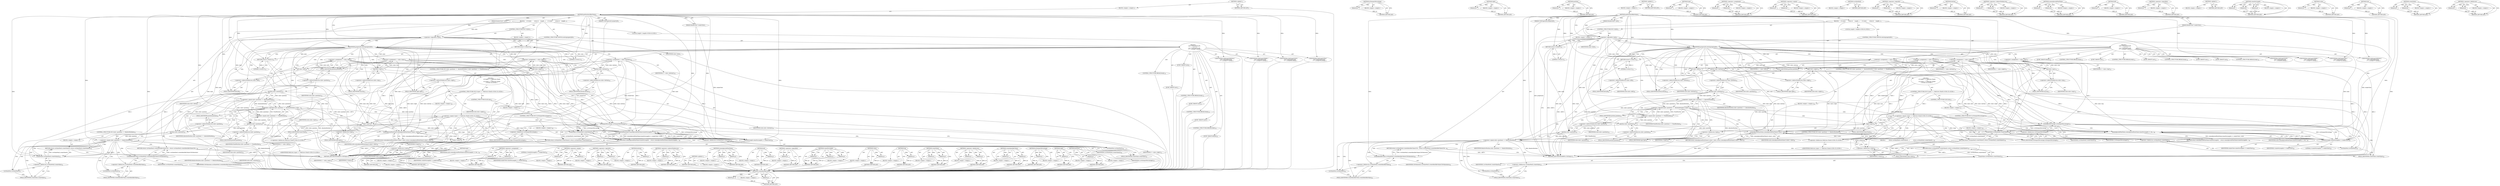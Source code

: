 digraph "&lt;operator&gt;.fieldAccess" {
vulnerable_242 [label=<(METHOD,createIdentifierValue)>];
vulnerable_243 [label=<(PARAM,p1)>];
vulnerable_244 [label=<(PARAM,p2)>];
vulnerable_245 [label=<(BLOCK,&lt;empty&gt;,&lt;empty&gt;)>];
vulnerable_246 [label=<(METHOD_RETURN,ANY)>];
vulnerable_224 [label=<(METHOD,isViewportPercentage)>];
vulnerable_225 [label=<(PARAM,p1)>];
vulnerable_226 [label=<(BLOCK,&lt;empty&gt;,&lt;empty&gt;)>];
vulnerable_227 [label=<(METHOD_RETURN,ANY)>];
vulnerable_180 [label=<(METHOD,right)>];
vulnerable_181 [label=<(PARAM,p1)>];
vulnerable_182 [label=<(BLOCK,&lt;empty&gt;,&lt;empty&gt;)>];
vulnerable_183 [label=<(METHOD_RETURN,ANY)>];
vulnerable_202 [label=<(METHOD,position)>];
vulnerable_203 [label=<(PARAM,p1)>];
vulnerable_204 [label=<(BLOCK,&lt;empty&gt;,&lt;empty&gt;)>];
vulnerable_205 [label=<(METHOD_RETURN,ANY)>];
vulnerable_6 [label=<(METHOD,&lt;global&gt;)<SUB>1</SUB>>];
vulnerable_7 [label=<(BLOCK,&lt;empty&gt;,&lt;empty&gt;)<SUB>1</SUB>>];
vulnerable_8 [label=<(METHOD,getPositionOffsetValue)<SUB>1</SUB>>];
vulnerable_9 [label=<(PARAM,RenderStyle* style)<SUB>1</SUB>>];
vulnerable_10 [label=<(PARAM,CSSPropertyID propertyID)<SUB>1</SUB>>];
vulnerable_11 [label=<(PARAM,RenderView* renderView)<SUB>1</SUB>>];
vulnerable_12 [label=<(BLOCK,{
    if (!style)
        return 0;

    Length...,{
    if (!style)
        return 0;

    Length...)<SUB>2</SUB>>];
vulnerable_13 [label=<(CONTROL_STRUCTURE,IF,if (!style))<SUB>3</SUB>>];
vulnerable_14 [label=<(&lt;operator&gt;.logicalNot,!style)<SUB>3</SUB>>];
vulnerable_15 [label=<(IDENTIFIER,style,!style)<SUB>3</SUB>>];
vulnerable_16 [label=<(BLOCK,&lt;empty&gt;,&lt;empty&gt;)<SUB>4</SUB>>];
vulnerable_17 [label=<(RETURN,return 0;,return 0;)<SUB>4</SUB>>];
vulnerable_18 [label=<(LITERAL,0,return 0;)<SUB>4</SUB>>];
vulnerable_19 [label="<(LOCAL,Length l: Length)<SUB>6</SUB>>"];
vulnerable_20 [label=<(CONTROL_STRUCTURE,SWITCH,switch(propertyID))<SUB>7</SUB>>];
vulnerable_21 [label=<(IDENTIFIER,propertyID,switch(propertyID))<SUB>7</SUB>>];
vulnerable_22 [label="<(BLOCK,{
        case CSSPropertyLeft:
            l =...,{
        case CSSPropertyLeft:
            l =...)<SUB>7</SUB>>"];
vulnerable_23 [label=<(JUMP_TARGET,case)<SUB>8</SUB>>];
vulnerable_24 [label="<(IDENTIFIER,CSSPropertyLeft,{
        case CSSPropertyLeft:
            l =...)<SUB>8</SUB>>"];
vulnerable_25 [label=<(&lt;operator&gt;.assignment,l = style-&gt;left())<SUB>9</SUB>>];
vulnerable_26 [label=<(IDENTIFIER,l,l = style-&gt;left())<SUB>9</SUB>>];
vulnerable_27 [label=<(left,style-&gt;left())<SUB>9</SUB>>];
vulnerable_28 [label=<(&lt;operator&gt;.indirectFieldAccess,style-&gt;left)<SUB>9</SUB>>];
vulnerable_29 [label=<(IDENTIFIER,style,style-&gt;left())<SUB>9</SUB>>];
vulnerable_30 [label=<(FIELD_IDENTIFIER,left,left)<SUB>9</SUB>>];
vulnerable_31 [label=<(CONTROL_STRUCTURE,BREAK,break;)<SUB>10</SUB>>];
vulnerable_32 [label=<(JUMP_TARGET,case)<SUB>11</SUB>>];
vulnerable_33 [label="<(IDENTIFIER,CSSPropertyRight,{
        case CSSPropertyLeft:
            l =...)<SUB>11</SUB>>"];
vulnerable_34 [label=<(&lt;operator&gt;.assignment,l = style-&gt;right())<SUB>12</SUB>>];
vulnerable_35 [label=<(IDENTIFIER,l,l = style-&gt;right())<SUB>12</SUB>>];
vulnerable_36 [label=<(right,style-&gt;right())<SUB>12</SUB>>];
vulnerable_37 [label=<(&lt;operator&gt;.indirectFieldAccess,style-&gt;right)<SUB>12</SUB>>];
vulnerable_38 [label=<(IDENTIFIER,style,style-&gt;right())<SUB>12</SUB>>];
vulnerable_39 [label=<(FIELD_IDENTIFIER,right,right)<SUB>12</SUB>>];
vulnerable_40 [label=<(CONTROL_STRUCTURE,BREAK,break;)<SUB>13</SUB>>];
vulnerable_41 [label=<(JUMP_TARGET,case)<SUB>14</SUB>>];
vulnerable_42 [label="<(IDENTIFIER,CSSPropertyTop,{
        case CSSPropertyLeft:
            l =...)<SUB>14</SUB>>"];
vulnerable_43 [label=<(&lt;operator&gt;.assignment,l = style-&gt;top())<SUB>15</SUB>>];
vulnerable_44 [label=<(IDENTIFIER,l,l = style-&gt;top())<SUB>15</SUB>>];
vulnerable_45 [label=<(top,style-&gt;top())<SUB>15</SUB>>];
vulnerable_46 [label=<(&lt;operator&gt;.indirectFieldAccess,style-&gt;top)<SUB>15</SUB>>];
vulnerable_47 [label=<(IDENTIFIER,style,style-&gt;top())<SUB>15</SUB>>];
vulnerable_48 [label=<(FIELD_IDENTIFIER,top,top)<SUB>15</SUB>>];
vulnerable_49 [label=<(CONTROL_STRUCTURE,BREAK,break;)<SUB>16</SUB>>];
vulnerable_50 [label=<(JUMP_TARGET,case)<SUB>17</SUB>>];
vulnerable_51 [label="<(IDENTIFIER,CSSPropertyBottom,{
        case CSSPropertyLeft:
            l =...)<SUB>17</SUB>>"];
vulnerable_52 [label=<(&lt;operator&gt;.assignment,l = style-&gt;bottom())<SUB>18</SUB>>];
vulnerable_53 [label=<(IDENTIFIER,l,l = style-&gt;bottom())<SUB>18</SUB>>];
vulnerable_54 [label=<(bottom,style-&gt;bottom())<SUB>18</SUB>>];
vulnerable_55 [label=<(&lt;operator&gt;.indirectFieldAccess,style-&gt;bottom)<SUB>18</SUB>>];
vulnerable_56 [label=<(IDENTIFIER,style,style-&gt;bottom())<SUB>18</SUB>>];
vulnerable_57 [label=<(FIELD_IDENTIFIER,bottom,bottom)<SUB>18</SUB>>];
vulnerable_58 [label=<(CONTROL_STRUCTURE,BREAK,break;)<SUB>19</SUB>>];
vulnerable_59 [label=<(JUMP_TARGET,default)<SUB>20</SUB>>];
vulnerable_60 [label=<(RETURN,return 0;,return 0;)<SUB>21</SUB>>];
vulnerable_61 [label=<(LITERAL,0,return 0;)<SUB>21</SUB>>];
vulnerable_62 [label=<(CONTROL_STRUCTURE,IF,if (style-&gt;position() == AbsolutePosition || style-&gt;position() == FixedPosition))<SUB>24</SUB>>];
vulnerable_63 [label=<(&lt;operator&gt;.logicalOr,style-&gt;position() == AbsolutePosition || style-...)<SUB>24</SUB>>];
vulnerable_64 [label=<(&lt;operator&gt;.equals,style-&gt;position() == AbsolutePosition)<SUB>24</SUB>>];
vulnerable_65 [label=<(position,style-&gt;position())<SUB>24</SUB>>];
vulnerable_66 [label=<(&lt;operator&gt;.indirectFieldAccess,style-&gt;position)<SUB>24</SUB>>];
vulnerable_67 [label=<(IDENTIFIER,style,style-&gt;position())<SUB>24</SUB>>];
vulnerable_68 [label=<(FIELD_IDENTIFIER,position,position)<SUB>24</SUB>>];
vulnerable_69 [label=<(IDENTIFIER,AbsolutePosition,style-&gt;position() == AbsolutePosition)<SUB>24</SUB>>];
vulnerable_70 [label=<(&lt;operator&gt;.equals,style-&gt;position() == FixedPosition)<SUB>24</SUB>>];
vulnerable_71 [label=<(position,style-&gt;position())<SUB>24</SUB>>];
vulnerable_72 [label=<(&lt;operator&gt;.indirectFieldAccess,style-&gt;position)<SUB>24</SUB>>];
vulnerable_73 [label=<(IDENTIFIER,style,style-&gt;position())<SUB>24</SUB>>];
vulnerable_74 [label=<(FIELD_IDENTIFIER,position,position)<SUB>24</SUB>>];
vulnerable_75 [label=<(IDENTIFIER,FixedPosition,style-&gt;position() == FixedPosition)<SUB>24</SUB>>];
vulnerable_76 [label="<(BLOCK,{
        if (l.type() == WebCore::Fixed)
     ...,{
        if (l.type() == WebCore::Fixed)
     ...)<SUB>24</SUB>>"];
vulnerable_77 [label="<(CONTROL_STRUCTURE,IF,if (l.type() == WebCore::Fixed))<SUB>25</SUB>>"];
vulnerable_78 [label="<(&lt;operator&gt;.equals,l.type() == WebCore::Fixed)<SUB>25</SUB>>"];
vulnerable_79 [label=<(type,l.type())<SUB>25</SUB>>];
vulnerable_80 [label=<(&lt;operator&gt;.fieldAccess,l.type)<SUB>25</SUB>>];
vulnerable_81 [label=<(IDENTIFIER,l,l.type())<SUB>25</SUB>>];
vulnerable_82 [label=<(FIELD_IDENTIFIER,type,type)<SUB>25</SUB>>];
vulnerable_83 [label="<(&lt;operator&gt;.fieldAccess,WebCore::Fixed)<SUB>25</SUB>>"];
vulnerable_84 [label="<(IDENTIFIER,WebCore,l.type() == WebCore::Fixed)<SUB>25</SUB>>"];
vulnerable_85 [label=<(FIELD_IDENTIFIER,Fixed,Fixed)<SUB>25</SUB>>];
vulnerable_86 [label=<(BLOCK,&lt;empty&gt;,&lt;empty&gt;)<SUB>26</SUB>>];
vulnerable_87 [label=<(RETURN,return zoomAdjustedPixelValue(l.value(), style);,return zoomAdjustedPixelValue(l.value(), style);)<SUB>26</SUB>>];
vulnerable_88 [label=<(zoomAdjustedPixelValue,zoomAdjustedPixelValue(l.value(), style))<SUB>26</SUB>>];
vulnerable_89 [label=<(value,l.value())<SUB>26</SUB>>];
vulnerable_90 [label=<(&lt;operator&gt;.fieldAccess,l.value)<SUB>26</SUB>>];
vulnerable_91 [label=<(IDENTIFIER,l,l.value())<SUB>26</SUB>>];
vulnerable_92 [label=<(FIELD_IDENTIFIER,value,value)<SUB>26</SUB>>];
vulnerable_93 [label=<(IDENTIFIER,style,zoomAdjustedPixelValue(l.value(), style))<SUB>26</SUB>>];
vulnerable_94 [label=<(CONTROL_STRUCTURE,ELSE,else)<SUB>27</SUB>>];
vulnerable_95 [label=<(BLOCK,&lt;empty&gt;,&lt;empty&gt;)<SUB>27</SUB>>];
vulnerable_96 [label=<(CONTROL_STRUCTURE,IF,if (l.isViewportPercentage()))<SUB>27</SUB>>];
vulnerable_97 [label=<(isViewportPercentage,l.isViewportPercentage())<SUB>27</SUB>>];
vulnerable_98 [label=<(&lt;operator&gt;.fieldAccess,l.isViewportPercentage)<SUB>27</SUB>>];
vulnerable_99 [label=<(IDENTIFIER,l,l.isViewportPercentage())<SUB>27</SUB>>];
vulnerable_100 [label=<(FIELD_IDENTIFIER,isViewportPercentage,isViewportPercentage)<SUB>27</SUB>>];
vulnerable_101 [label=<(BLOCK,&lt;empty&gt;,&lt;empty&gt;)<SUB>28</SUB>>];
vulnerable_102 [label=<(RETURN,return zoomAdjustedPixelValue(valueForLength(l,...,return zoomAdjustedPixelValue(valueForLength(l,...)<SUB>28</SUB>>];
vulnerable_103 [label=<(zoomAdjustedPixelValue,zoomAdjustedPixelValue(valueForLength(l, 0, ren...)<SUB>28</SUB>>];
vulnerable_104 [label=<(valueForLength,valueForLength(l, 0, renderView))<SUB>28</SUB>>];
vulnerable_105 [label=<(IDENTIFIER,l,valueForLength(l, 0, renderView))<SUB>28</SUB>>];
vulnerable_106 [label=<(LITERAL,0,valueForLength(l, 0, renderView))<SUB>28</SUB>>];
vulnerable_107 [label=<(IDENTIFIER,renderView,valueForLength(l, 0, renderView))<SUB>28</SUB>>];
vulnerable_108 [label=<(IDENTIFIER,style,zoomAdjustedPixelValue(valueForLength(l, 0, ren...)<SUB>28</SUB>>];
vulnerable_109 [label=<(RETURN,return cssValuePool().createValue(l);,return cssValuePool().createValue(l);)<SUB>29</SUB>>];
vulnerable_110 [label=<(createValue,cssValuePool().createValue(l))<SUB>29</SUB>>];
vulnerable_111 [label=<(&lt;operator&gt;.fieldAccess,cssValuePool().createValue)<SUB>29</SUB>>];
vulnerable_112 [label=<(cssValuePool,cssValuePool())<SUB>29</SUB>>];
vulnerable_113 [label=<(FIELD_IDENTIFIER,createValue,createValue)<SUB>29</SUB>>];
vulnerable_114 [label=<(IDENTIFIER,l,cssValuePool().createValue(l))<SUB>29</SUB>>];
vulnerable_115 [label=<(CONTROL_STRUCTURE,IF,if (style-&gt;position() == RelativePosition))<SUB>32</SUB>>];
vulnerable_116 [label=<(&lt;operator&gt;.equals,style-&gt;position() == RelativePosition)<SUB>32</SUB>>];
vulnerable_117 [label=<(position,style-&gt;position())<SUB>32</SUB>>];
vulnerable_118 [label=<(&lt;operator&gt;.indirectFieldAccess,style-&gt;position)<SUB>32</SUB>>];
vulnerable_119 [label=<(IDENTIFIER,style,style-&gt;position())<SUB>32</SUB>>];
vulnerable_120 [label=<(FIELD_IDENTIFIER,position,position)<SUB>32</SUB>>];
vulnerable_121 [label=<(IDENTIFIER,RelativePosition,style-&gt;position() == RelativePosition)<SUB>32</SUB>>];
vulnerable_122 [label=<(BLOCK,&lt;empty&gt;,&lt;empty&gt;)<SUB>33</SUB>>];
vulnerable_123 [label=<(RETURN,return cssValuePool().createValue(l);,return cssValuePool().createValue(l);)<SUB>33</SUB>>];
vulnerable_124 [label=<(createValue,cssValuePool().createValue(l))<SUB>33</SUB>>];
vulnerable_125 [label=<(&lt;operator&gt;.fieldAccess,cssValuePool().createValue)<SUB>33</SUB>>];
vulnerable_126 [label=<(cssValuePool,cssValuePool())<SUB>33</SUB>>];
vulnerable_127 [label=<(FIELD_IDENTIFIER,createValue,createValue)<SUB>33</SUB>>];
vulnerable_128 [label=<(IDENTIFIER,l,cssValuePool().createValue(l))<SUB>33</SUB>>];
vulnerable_129 [label=<(RETURN,return cssValuePool().createIdentifierValue(CSS...,return cssValuePool().createIdentifierValue(CSS...)<SUB>35</SUB>>];
vulnerable_130 [label=<(createIdentifierValue,cssValuePool().createIdentifierValue(CSSValueAuto))<SUB>35</SUB>>];
vulnerable_131 [label=<(&lt;operator&gt;.fieldAccess,cssValuePool().createIdentifierValue)<SUB>35</SUB>>];
vulnerable_132 [label=<(cssValuePool,cssValuePool())<SUB>35</SUB>>];
vulnerable_133 [label=<(FIELD_IDENTIFIER,createIdentifierValue,createIdentifierValue)<SUB>35</SUB>>];
vulnerable_134 [label=<(IDENTIFIER,CSSValueAuto,cssValuePool().createIdentifierValue(CSSValueAuto))<SUB>35</SUB>>];
vulnerable_135 [label=<(METHOD_RETURN,PassRefPtr&lt;CSSValue&gt;)<SUB>1</SUB>>];
vulnerable_137 [label=<(METHOD_RETURN,ANY)<SUB>1</SUB>>];
vulnerable_206 [label=<(METHOD,type)>];
vulnerable_207 [label=<(PARAM,p1)>];
vulnerable_208 [label=<(BLOCK,&lt;empty&gt;,&lt;empty&gt;)>];
vulnerable_209 [label=<(METHOD_RETURN,ANY)>];
vulnerable_166 [label=<(METHOD,&lt;operator&gt;.assignment)>];
vulnerable_167 [label=<(PARAM,p1)>];
vulnerable_168 [label=<(PARAM,p2)>];
vulnerable_169 [label=<(BLOCK,&lt;empty&gt;,&lt;empty&gt;)>];
vulnerable_170 [label=<(METHOD_RETURN,ANY)>];
vulnerable_197 [label=<(METHOD,&lt;operator&gt;.equals)>];
vulnerable_198 [label=<(PARAM,p1)>];
vulnerable_199 [label=<(PARAM,p2)>];
vulnerable_200 [label=<(BLOCK,&lt;empty&gt;,&lt;empty&gt;)>];
vulnerable_201 [label=<(METHOD_RETURN,ANY)>];
vulnerable_239 [label=<(METHOD,cssValuePool)>];
vulnerable_240 [label=<(BLOCK,&lt;empty&gt;,&lt;empty&gt;)>];
vulnerable_241 [label=<(METHOD_RETURN,ANY)>];
vulnerable_192 [label=<(METHOD,&lt;operator&gt;.logicalOr)>];
vulnerable_193 [label=<(PARAM,p1)>];
vulnerable_194 [label=<(PARAM,p2)>];
vulnerable_195 [label=<(BLOCK,&lt;empty&gt;,&lt;empty&gt;)>];
vulnerable_196 [label=<(METHOD_RETURN,ANY)>];
vulnerable_188 [label=<(METHOD,bottom)>];
vulnerable_189 [label=<(PARAM,p1)>];
vulnerable_190 [label=<(BLOCK,&lt;empty&gt;,&lt;empty&gt;)>];
vulnerable_191 [label=<(METHOD_RETURN,ANY)>];
vulnerable_175 [label=<(METHOD,&lt;operator&gt;.indirectFieldAccess)>];
vulnerable_176 [label=<(PARAM,p1)>];
vulnerable_177 [label=<(PARAM,p2)>];
vulnerable_178 [label=<(BLOCK,&lt;empty&gt;,&lt;empty&gt;)>];
vulnerable_179 [label=<(METHOD_RETURN,ANY)>];
vulnerable_215 [label=<(METHOD,zoomAdjustedPixelValue)>];
vulnerable_216 [label=<(PARAM,p1)>];
vulnerable_217 [label=<(PARAM,p2)>];
vulnerable_218 [label=<(BLOCK,&lt;empty&gt;,&lt;empty&gt;)>];
vulnerable_219 [label=<(METHOD_RETURN,ANY)>];
vulnerable_171 [label=<(METHOD,left)>];
vulnerable_172 [label=<(PARAM,p1)>];
vulnerable_173 [label=<(BLOCK,&lt;empty&gt;,&lt;empty&gt;)>];
vulnerable_174 [label=<(METHOD_RETURN,ANY)>];
vulnerable_162 [label=<(METHOD,&lt;operator&gt;.logicalNot)>];
vulnerable_163 [label=<(PARAM,p1)>];
vulnerable_164 [label=<(BLOCK,&lt;empty&gt;,&lt;empty&gt;)>];
vulnerable_165 [label=<(METHOD_RETURN,ANY)>];
vulnerable_156 [label=<(METHOD,&lt;global&gt;)<SUB>1</SUB>>];
vulnerable_157 [label=<(BLOCK,&lt;empty&gt;,&lt;empty&gt;)>];
vulnerable_158 [label=<(METHOD_RETURN,ANY)>];
vulnerable_228 [label=<(METHOD,valueForLength)>];
vulnerable_229 [label=<(PARAM,p1)>];
vulnerable_230 [label=<(PARAM,p2)>];
vulnerable_231 [label=<(PARAM,p3)>];
vulnerable_232 [label=<(BLOCK,&lt;empty&gt;,&lt;empty&gt;)>];
vulnerable_233 [label=<(METHOD_RETURN,ANY)>];
vulnerable_220 [label=<(METHOD,value)>];
vulnerable_221 [label=<(PARAM,p1)>];
vulnerable_222 [label=<(BLOCK,&lt;empty&gt;,&lt;empty&gt;)>];
vulnerable_223 [label=<(METHOD_RETURN,ANY)>];
vulnerable_184 [label=<(METHOD,top)>];
vulnerable_185 [label=<(PARAM,p1)>];
vulnerable_186 [label=<(BLOCK,&lt;empty&gt;,&lt;empty&gt;)>];
vulnerable_187 [label=<(METHOD_RETURN,ANY)>];
vulnerable_234 [label=<(METHOD,createValue)>];
vulnerable_235 [label=<(PARAM,p1)>];
vulnerable_236 [label=<(PARAM,p2)>];
vulnerable_237 [label=<(BLOCK,&lt;empty&gt;,&lt;empty&gt;)>];
vulnerable_238 [label=<(METHOD_RETURN,ANY)>];
vulnerable_210 [label=<(METHOD,&lt;operator&gt;.fieldAccess)>];
vulnerable_211 [label=<(PARAM,p1)>];
vulnerable_212 [label=<(PARAM,p2)>];
vulnerable_213 [label=<(BLOCK,&lt;empty&gt;,&lt;empty&gt;)>];
vulnerable_214 [label=<(METHOD_RETURN,ANY)>];
fixed_242 [label=<(METHOD,createIdentifierValue)>];
fixed_243 [label=<(PARAM,p1)>];
fixed_244 [label=<(PARAM,p2)>];
fixed_245 [label=<(BLOCK,&lt;empty&gt;,&lt;empty&gt;)>];
fixed_246 [label=<(METHOD_RETURN,ANY)>];
fixed_224 [label=<(METHOD,isViewportPercentage)>];
fixed_225 [label=<(PARAM,p1)>];
fixed_226 [label=<(BLOCK,&lt;empty&gt;,&lt;empty&gt;)>];
fixed_227 [label=<(METHOD_RETURN,ANY)>];
fixed_180 [label=<(METHOD,right)>];
fixed_181 [label=<(PARAM,p1)>];
fixed_182 [label=<(BLOCK,&lt;empty&gt;,&lt;empty&gt;)>];
fixed_183 [label=<(METHOD_RETURN,ANY)>];
fixed_202 [label=<(METHOD,position)>];
fixed_203 [label=<(PARAM,p1)>];
fixed_204 [label=<(BLOCK,&lt;empty&gt;,&lt;empty&gt;)>];
fixed_205 [label=<(METHOD_RETURN,ANY)>];
fixed_6 [label=<(METHOD,&lt;global&gt;)<SUB>1</SUB>>];
fixed_7 [label=<(BLOCK,&lt;empty&gt;,&lt;empty&gt;)<SUB>1</SUB>>];
fixed_8 [label=<(METHOD,getPositionOffsetValue)<SUB>1</SUB>>];
fixed_9 [label=<(PARAM,RenderStyle* style)<SUB>1</SUB>>];
fixed_10 [label=<(PARAM,CSSPropertyID propertyID)<SUB>1</SUB>>];
fixed_11 [label=<(PARAM,RenderView* renderView)<SUB>1</SUB>>];
fixed_12 [label=<(BLOCK,{
    if (!style)
        return 0;

    Length...,{
    if (!style)
        return 0;

    Length...)<SUB>2</SUB>>];
fixed_13 [label=<(CONTROL_STRUCTURE,IF,if (!style))<SUB>3</SUB>>];
fixed_14 [label=<(&lt;operator&gt;.logicalNot,!style)<SUB>3</SUB>>];
fixed_15 [label=<(IDENTIFIER,style,!style)<SUB>3</SUB>>];
fixed_16 [label=<(BLOCK,&lt;empty&gt;,&lt;empty&gt;)<SUB>4</SUB>>];
fixed_17 [label=<(RETURN,return 0;,return 0;)<SUB>4</SUB>>];
fixed_18 [label=<(LITERAL,0,return 0;)<SUB>4</SUB>>];
fixed_19 [label="<(LOCAL,Length l: Length)<SUB>6</SUB>>"];
fixed_20 [label=<(CONTROL_STRUCTURE,SWITCH,switch(propertyID))<SUB>7</SUB>>];
fixed_21 [label=<(IDENTIFIER,propertyID,switch(propertyID))<SUB>7</SUB>>];
fixed_22 [label="<(BLOCK,{
        case CSSPropertyLeft:
            l =...,{
        case CSSPropertyLeft:
            l =...)<SUB>7</SUB>>"];
fixed_23 [label=<(JUMP_TARGET,case)<SUB>8</SUB>>];
fixed_24 [label="<(IDENTIFIER,CSSPropertyLeft,{
        case CSSPropertyLeft:
            l =...)<SUB>8</SUB>>"];
fixed_25 [label=<(&lt;operator&gt;.assignment,l = style-&gt;left())<SUB>9</SUB>>];
fixed_26 [label=<(IDENTIFIER,l,l = style-&gt;left())<SUB>9</SUB>>];
fixed_27 [label=<(left,style-&gt;left())<SUB>9</SUB>>];
fixed_28 [label=<(&lt;operator&gt;.indirectFieldAccess,style-&gt;left)<SUB>9</SUB>>];
fixed_29 [label=<(IDENTIFIER,style,style-&gt;left())<SUB>9</SUB>>];
fixed_30 [label=<(FIELD_IDENTIFIER,left,left)<SUB>9</SUB>>];
fixed_31 [label=<(CONTROL_STRUCTURE,BREAK,break;)<SUB>10</SUB>>];
fixed_32 [label=<(JUMP_TARGET,case)<SUB>11</SUB>>];
fixed_33 [label="<(IDENTIFIER,CSSPropertyRight,{
        case CSSPropertyLeft:
            l =...)<SUB>11</SUB>>"];
fixed_34 [label=<(&lt;operator&gt;.assignment,l = style-&gt;right())<SUB>12</SUB>>];
fixed_35 [label=<(IDENTIFIER,l,l = style-&gt;right())<SUB>12</SUB>>];
fixed_36 [label=<(right,style-&gt;right())<SUB>12</SUB>>];
fixed_37 [label=<(&lt;operator&gt;.indirectFieldAccess,style-&gt;right)<SUB>12</SUB>>];
fixed_38 [label=<(IDENTIFIER,style,style-&gt;right())<SUB>12</SUB>>];
fixed_39 [label=<(FIELD_IDENTIFIER,right,right)<SUB>12</SUB>>];
fixed_40 [label=<(CONTROL_STRUCTURE,BREAK,break;)<SUB>13</SUB>>];
fixed_41 [label=<(JUMP_TARGET,case)<SUB>14</SUB>>];
fixed_42 [label="<(IDENTIFIER,CSSPropertyTop,{
        case CSSPropertyLeft:
            l =...)<SUB>14</SUB>>"];
fixed_43 [label=<(&lt;operator&gt;.assignment,l = style-&gt;top())<SUB>15</SUB>>];
fixed_44 [label=<(IDENTIFIER,l,l = style-&gt;top())<SUB>15</SUB>>];
fixed_45 [label=<(top,style-&gt;top())<SUB>15</SUB>>];
fixed_46 [label=<(&lt;operator&gt;.indirectFieldAccess,style-&gt;top)<SUB>15</SUB>>];
fixed_47 [label=<(IDENTIFIER,style,style-&gt;top())<SUB>15</SUB>>];
fixed_48 [label=<(FIELD_IDENTIFIER,top,top)<SUB>15</SUB>>];
fixed_49 [label=<(CONTROL_STRUCTURE,BREAK,break;)<SUB>16</SUB>>];
fixed_50 [label=<(JUMP_TARGET,case)<SUB>17</SUB>>];
fixed_51 [label="<(IDENTIFIER,CSSPropertyBottom,{
        case CSSPropertyLeft:
            l =...)<SUB>17</SUB>>"];
fixed_52 [label=<(&lt;operator&gt;.assignment,l = style-&gt;bottom())<SUB>18</SUB>>];
fixed_53 [label=<(IDENTIFIER,l,l = style-&gt;bottom())<SUB>18</SUB>>];
fixed_54 [label=<(bottom,style-&gt;bottom())<SUB>18</SUB>>];
fixed_55 [label=<(&lt;operator&gt;.indirectFieldAccess,style-&gt;bottom)<SUB>18</SUB>>];
fixed_56 [label=<(IDENTIFIER,style,style-&gt;bottom())<SUB>18</SUB>>];
fixed_57 [label=<(FIELD_IDENTIFIER,bottom,bottom)<SUB>18</SUB>>];
fixed_58 [label=<(CONTROL_STRUCTURE,BREAK,break;)<SUB>19</SUB>>];
fixed_59 [label=<(JUMP_TARGET,default)<SUB>20</SUB>>];
fixed_60 [label=<(RETURN,return 0;,return 0;)<SUB>21</SUB>>];
fixed_61 [label=<(LITERAL,0,return 0;)<SUB>21</SUB>>];
fixed_62 [label=<(CONTROL_STRUCTURE,IF,if (style-&gt;position() == AbsolutePosition || style-&gt;position() == FixedPosition))<SUB>24</SUB>>];
fixed_63 [label=<(&lt;operator&gt;.logicalOr,style-&gt;position() == AbsolutePosition || style-...)<SUB>24</SUB>>];
fixed_64 [label=<(&lt;operator&gt;.equals,style-&gt;position() == AbsolutePosition)<SUB>24</SUB>>];
fixed_65 [label=<(position,style-&gt;position())<SUB>24</SUB>>];
fixed_66 [label=<(&lt;operator&gt;.indirectFieldAccess,style-&gt;position)<SUB>24</SUB>>];
fixed_67 [label=<(IDENTIFIER,style,style-&gt;position())<SUB>24</SUB>>];
fixed_68 [label=<(FIELD_IDENTIFIER,position,position)<SUB>24</SUB>>];
fixed_69 [label=<(IDENTIFIER,AbsolutePosition,style-&gt;position() == AbsolutePosition)<SUB>24</SUB>>];
fixed_70 [label=<(&lt;operator&gt;.equals,style-&gt;position() == FixedPosition)<SUB>24</SUB>>];
fixed_71 [label=<(position,style-&gt;position())<SUB>24</SUB>>];
fixed_72 [label=<(&lt;operator&gt;.indirectFieldAccess,style-&gt;position)<SUB>24</SUB>>];
fixed_73 [label=<(IDENTIFIER,style,style-&gt;position())<SUB>24</SUB>>];
fixed_74 [label=<(FIELD_IDENTIFIER,position,position)<SUB>24</SUB>>];
fixed_75 [label=<(IDENTIFIER,FixedPosition,style-&gt;position() == FixedPosition)<SUB>24</SUB>>];
fixed_76 [label="<(BLOCK,{
        if (l.type() == WebCore::Fixed)
     ...,{
        if (l.type() == WebCore::Fixed)
     ...)<SUB>24</SUB>>"];
fixed_77 [label="<(CONTROL_STRUCTURE,IF,if (l.type() == WebCore::Fixed))<SUB>25</SUB>>"];
fixed_78 [label="<(&lt;operator&gt;.equals,l.type() == WebCore::Fixed)<SUB>25</SUB>>"];
fixed_79 [label=<(type,l.type())<SUB>25</SUB>>];
fixed_80 [label=<(&lt;operator&gt;.fieldAccess,l.type)<SUB>25</SUB>>];
fixed_81 [label=<(IDENTIFIER,l,l.type())<SUB>25</SUB>>];
fixed_82 [label=<(FIELD_IDENTIFIER,type,type)<SUB>25</SUB>>];
fixed_83 [label="<(&lt;operator&gt;.fieldAccess,WebCore::Fixed)<SUB>25</SUB>>"];
fixed_84 [label="<(IDENTIFIER,WebCore,l.type() == WebCore::Fixed)<SUB>25</SUB>>"];
fixed_85 [label=<(FIELD_IDENTIFIER,Fixed,Fixed)<SUB>25</SUB>>];
fixed_86 [label=<(BLOCK,&lt;empty&gt;,&lt;empty&gt;)<SUB>26</SUB>>];
fixed_87 [label=<(RETURN,return zoomAdjustedPixelValue(l.value(), style);,return zoomAdjustedPixelValue(l.value(), style);)<SUB>26</SUB>>];
fixed_88 [label=<(zoomAdjustedPixelValue,zoomAdjustedPixelValue(l.value(), style))<SUB>26</SUB>>];
fixed_89 [label=<(value,l.value())<SUB>26</SUB>>];
fixed_90 [label=<(&lt;operator&gt;.fieldAccess,l.value)<SUB>26</SUB>>];
fixed_91 [label=<(IDENTIFIER,l,l.value())<SUB>26</SUB>>];
fixed_92 [label=<(FIELD_IDENTIFIER,value,value)<SUB>26</SUB>>];
fixed_93 [label=<(IDENTIFIER,style,zoomAdjustedPixelValue(l.value(), style))<SUB>26</SUB>>];
fixed_94 [label=<(CONTROL_STRUCTURE,ELSE,else)<SUB>27</SUB>>];
fixed_95 [label=<(BLOCK,&lt;empty&gt;,&lt;empty&gt;)<SUB>27</SUB>>];
fixed_96 [label=<(CONTROL_STRUCTURE,IF,if (l.isViewportPercentage()))<SUB>27</SUB>>];
fixed_97 [label=<(isViewportPercentage,l.isViewportPercentage())<SUB>27</SUB>>];
fixed_98 [label=<(&lt;operator&gt;.fieldAccess,l.isViewportPercentage)<SUB>27</SUB>>];
fixed_99 [label=<(IDENTIFIER,l,l.isViewportPercentage())<SUB>27</SUB>>];
fixed_100 [label=<(FIELD_IDENTIFIER,isViewportPercentage,isViewportPercentage)<SUB>27</SUB>>];
fixed_101 [label=<(BLOCK,&lt;empty&gt;,&lt;empty&gt;)<SUB>28</SUB>>];
fixed_102 [label=<(RETURN,return zoomAdjustedPixelValue(valueForLength(l,...,return zoomAdjustedPixelValue(valueForLength(l,...)<SUB>28</SUB>>];
fixed_103 [label=<(zoomAdjustedPixelValue,zoomAdjustedPixelValue(valueForLength(l, 0, ren...)<SUB>28</SUB>>];
fixed_104 [label=<(valueForLength,valueForLength(l, 0, renderView))<SUB>28</SUB>>];
fixed_105 [label=<(IDENTIFIER,l,valueForLength(l, 0, renderView))<SUB>28</SUB>>];
fixed_106 [label=<(LITERAL,0,valueForLength(l, 0, renderView))<SUB>28</SUB>>];
fixed_107 [label=<(IDENTIFIER,renderView,valueForLength(l, 0, renderView))<SUB>28</SUB>>];
fixed_108 [label=<(IDENTIFIER,style,zoomAdjustedPixelValue(valueForLength(l, 0, ren...)<SUB>28</SUB>>];
fixed_109 [label=<(RETURN,return cssValuePool().createValue(l);,return cssValuePool().createValue(l);)<SUB>29</SUB>>];
fixed_110 [label=<(createValue,cssValuePool().createValue(l))<SUB>29</SUB>>];
fixed_111 [label=<(&lt;operator&gt;.fieldAccess,cssValuePool().createValue)<SUB>29</SUB>>];
fixed_112 [label=<(cssValuePool,cssValuePool())<SUB>29</SUB>>];
fixed_113 [label=<(FIELD_IDENTIFIER,createValue,createValue)<SUB>29</SUB>>];
fixed_114 [label=<(IDENTIFIER,l,cssValuePool().createValue(l))<SUB>29</SUB>>];
fixed_115 [label=<(CONTROL_STRUCTURE,IF,if (style-&gt;position() == RelativePosition))<SUB>32</SUB>>];
fixed_116 [label=<(&lt;operator&gt;.equals,style-&gt;position() == RelativePosition)<SUB>32</SUB>>];
fixed_117 [label=<(position,style-&gt;position())<SUB>32</SUB>>];
fixed_118 [label=<(&lt;operator&gt;.indirectFieldAccess,style-&gt;position)<SUB>32</SUB>>];
fixed_119 [label=<(IDENTIFIER,style,style-&gt;position())<SUB>32</SUB>>];
fixed_120 [label=<(FIELD_IDENTIFIER,position,position)<SUB>32</SUB>>];
fixed_121 [label=<(IDENTIFIER,RelativePosition,style-&gt;position() == RelativePosition)<SUB>32</SUB>>];
fixed_122 [label=<(BLOCK,{
         return cssValuePool().createValue(l)...,{
         return cssValuePool().createValue(l)...)<SUB>32</SUB>>];
fixed_123 [label=<(RETURN,return cssValuePool().createValue(l);,return cssValuePool().createValue(l);)<SUB>33</SUB>>];
fixed_124 [label=<(createValue,cssValuePool().createValue(l))<SUB>33</SUB>>];
fixed_125 [label=<(&lt;operator&gt;.fieldAccess,cssValuePool().createValue)<SUB>33</SUB>>];
fixed_126 [label=<(cssValuePool,cssValuePool())<SUB>33</SUB>>];
fixed_127 [label=<(FIELD_IDENTIFIER,createValue,createValue)<SUB>33</SUB>>];
fixed_128 [label=<(IDENTIFIER,l,cssValuePool().createValue(l))<SUB>33</SUB>>];
fixed_129 [label=<(RETURN,return cssValuePool().createIdentifierValue(CSS...,return cssValuePool().createIdentifierValue(CSS...)<SUB>36</SUB>>];
fixed_130 [label=<(createIdentifierValue,cssValuePool().createIdentifierValue(CSSValueAuto))<SUB>36</SUB>>];
fixed_131 [label=<(&lt;operator&gt;.fieldAccess,cssValuePool().createIdentifierValue)<SUB>36</SUB>>];
fixed_132 [label=<(cssValuePool,cssValuePool())<SUB>36</SUB>>];
fixed_133 [label=<(FIELD_IDENTIFIER,createIdentifierValue,createIdentifierValue)<SUB>36</SUB>>];
fixed_134 [label=<(IDENTIFIER,CSSValueAuto,cssValuePool().createIdentifierValue(CSSValueAuto))<SUB>36</SUB>>];
fixed_135 [label=<(METHOD_RETURN,PassRefPtr&lt;CSSValue&gt;)<SUB>1</SUB>>];
fixed_137 [label=<(METHOD_RETURN,ANY)<SUB>1</SUB>>];
fixed_206 [label=<(METHOD,type)>];
fixed_207 [label=<(PARAM,p1)>];
fixed_208 [label=<(BLOCK,&lt;empty&gt;,&lt;empty&gt;)>];
fixed_209 [label=<(METHOD_RETURN,ANY)>];
fixed_166 [label=<(METHOD,&lt;operator&gt;.assignment)>];
fixed_167 [label=<(PARAM,p1)>];
fixed_168 [label=<(PARAM,p2)>];
fixed_169 [label=<(BLOCK,&lt;empty&gt;,&lt;empty&gt;)>];
fixed_170 [label=<(METHOD_RETURN,ANY)>];
fixed_197 [label=<(METHOD,&lt;operator&gt;.equals)>];
fixed_198 [label=<(PARAM,p1)>];
fixed_199 [label=<(PARAM,p2)>];
fixed_200 [label=<(BLOCK,&lt;empty&gt;,&lt;empty&gt;)>];
fixed_201 [label=<(METHOD_RETURN,ANY)>];
fixed_239 [label=<(METHOD,cssValuePool)>];
fixed_240 [label=<(BLOCK,&lt;empty&gt;,&lt;empty&gt;)>];
fixed_241 [label=<(METHOD_RETURN,ANY)>];
fixed_192 [label=<(METHOD,&lt;operator&gt;.logicalOr)>];
fixed_193 [label=<(PARAM,p1)>];
fixed_194 [label=<(PARAM,p2)>];
fixed_195 [label=<(BLOCK,&lt;empty&gt;,&lt;empty&gt;)>];
fixed_196 [label=<(METHOD_RETURN,ANY)>];
fixed_188 [label=<(METHOD,bottom)>];
fixed_189 [label=<(PARAM,p1)>];
fixed_190 [label=<(BLOCK,&lt;empty&gt;,&lt;empty&gt;)>];
fixed_191 [label=<(METHOD_RETURN,ANY)>];
fixed_175 [label=<(METHOD,&lt;operator&gt;.indirectFieldAccess)>];
fixed_176 [label=<(PARAM,p1)>];
fixed_177 [label=<(PARAM,p2)>];
fixed_178 [label=<(BLOCK,&lt;empty&gt;,&lt;empty&gt;)>];
fixed_179 [label=<(METHOD_RETURN,ANY)>];
fixed_215 [label=<(METHOD,zoomAdjustedPixelValue)>];
fixed_216 [label=<(PARAM,p1)>];
fixed_217 [label=<(PARAM,p2)>];
fixed_218 [label=<(BLOCK,&lt;empty&gt;,&lt;empty&gt;)>];
fixed_219 [label=<(METHOD_RETURN,ANY)>];
fixed_171 [label=<(METHOD,left)>];
fixed_172 [label=<(PARAM,p1)>];
fixed_173 [label=<(BLOCK,&lt;empty&gt;,&lt;empty&gt;)>];
fixed_174 [label=<(METHOD_RETURN,ANY)>];
fixed_162 [label=<(METHOD,&lt;operator&gt;.logicalNot)>];
fixed_163 [label=<(PARAM,p1)>];
fixed_164 [label=<(BLOCK,&lt;empty&gt;,&lt;empty&gt;)>];
fixed_165 [label=<(METHOD_RETURN,ANY)>];
fixed_156 [label=<(METHOD,&lt;global&gt;)<SUB>1</SUB>>];
fixed_157 [label=<(BLOCK,&lt;empty&gt;,&lt;empty&gt;)>];
fixed_158 [label=<(METHOD_RETURN,ANY)>];
fixed_228 [label=<(METHOD,valueForLength)>];
fixed_229 [label=<(PARAM,p1)>];
fixed_230 [label=<(PARAM,p2)>];
fixed_231 [label=<(PARAM,p3)>];
fixed_232 [label=<(BLOCK,&lt;empty&gt;,&lt;empty&gt;)>];
fixed_233 [label=<(METHOD_RETURN,ANY)>];
fixed_220 [label=<(METHOD,value)>];
fixed_221 [label=<(PARAM,p1)>];
fixed_222 [label=<(BLOCK,&lt;empty&gt;,&lt;empty&gt;)>];
fixed_223 [label=<(METHOD_RETURN,ANY)>];
fixed_184 [label=<(METHOD,top)>];
fixed_185 [label=<(PARAM,p1)>];
fixed_186 [label=<(BLOCK,&lt;empty&gt;,&lt;empty&gt;)>];
fixed_187 [label=<(METHOD_RETURN,ANY)>];
fixed_234 [label=<(METHOD,createValue)>];
fixed_235 [label=<(PARAM,p1)>];
fixed_236 [label=<(PARAM,p2)>];
fixed_237 [label=<(BLOCK,&lt;empty&gt;,&lt;empty&gt;)>];
fixed_238 [label=<(METHOD_RETURN,ANY)>];
fixed_210 [label=<(METHOD,&lt;operator&gt;.fieldAccess)>];
fixed_211 [label=<(PARAM,p1)>];
fixed_212 [label=<(PARAM,p2)>];
fixed_213 [label=<(BLOCK,&lt;empty&gt;,&lt;empty&gt;)>];
fixed_214 [label=<(METHOD_RETURN,ANY)>];
vulnerable_242 -> vulnerable_243  [key=0, label="AST: "];
vulnerable_242 -> vulnerable_243  [key=1, label="DDG: "];
vulnerable_242 -> vulnerable_245  [key=0, label="AST: "];
vulnerable_242 -> vulnerable_244  [key=0, label="AST: "];
vulnerable_242 -> vulnerable_244  [key=1, label="DDG: "];
vulnerable_242 -> vulnerable_246  [key=0, label="AST: "];
vulnerable_242 -> vulnerable_246  [key=1, label="CFG: "];
vulnerable_243 -> vulnerable_246  [key=0, label="DDG: p1"];
vulnerable_244 -> vulnerable_246  [key=0, label="DDG: p2"];
vulnerable_245 -> fixed_242  [key=0];
vulnerable_246 -> fixed_242  [key=0];
vulnerable_224 -> vulnerable_225  [key=0, label="AST: "];
vulnerable_224 -> vulnerable_225  [key=1, label="DDG: "];
vulnerable_224 -> vulnerable_226  [key=0, label="AST: "];
vulnerable_224 -> vulnerable_227  [key=0, label="AST: "];
vulnerable_224 -> vulnerable_227  [key=1, label="CFG: "];
vulnerable_225 -> vulnerable_227  [key=0, label="DDG: p1"];
vulnerable_226 -> fixed_242  [key=0];
vulnerable_227 -> fixed_242  [key=0];
vulnerable_180 -> vulnerable_181  [key=0, label="AST: "];
vulnerable_180 -> vulnerable_181  [key=1, label="DDG: "];
vulnerable_180 -> vulnerable_182  [key=0, label="AST: "];
vulnerable_180 -> vulnerable_183  [key=0, label="AST: "];
vulnerable_180 -> vulnerable_183  [key=1, label="CFG: "];
vulnerable_181 -> vulnerable_183  [key=0, label="DDG: p1"];
vulnerable_182 -> fixed_242  [key=0];
vulnerable_183 -> fixed_242  [key=0];
vulnerable_202 -> vulnerable_203  [key=0, label="AST: "];
vulnerable_202 -> vulnerable_203  [key=1, label="DDG: "];
vulnerable_202 -> vulnerable_204  [key=0, label="AST: "];
vulnerable_202 -> vulnerable_205  [key=0, label="AST: "];
vulnerable_202 -> vulnerable_205  [key=1, label="CFG: "];
vulnerable_203 -> vulnerable_205  [key=0, label="DDG: p1"];
vulnerable_204 -> fixed_242  [key=0];
vulnerable_205 -> fixed_242  [key=0];
vulnerable_6 -> vulnerable_7  [key=0, label="AST: "];
vulnerable_6 -> vulnerable_137  [key=0, label="AST: "];
vulnerable_6 -> vulnerable_137  [key=1, label="CFG: "];
vulnerable_7 -> vulnerable_8  [key=0, label="AST: "];
vulnerable_8 -> vulnerable_9  [key=0, label="AST: "];
vulnerable_8 -> vulnerable_9  [key=1, label="DDG: "];
vulnerable_8 -> vulnerable_10  [key=0, label="AST: "];
vulnerable_8 -> vulnerable_10  [key=1, label="DDG: "];
vulnerable_8 -> vulnerable_11  [key=0, label="AST: "];
vulnerable_8 -> vulnerable_11  [key=1, label="DDG: "];
vulnerable_8 -> vulnerable_12  [key=0, label="AST: "];
vulnerable_8 -> vulnerable_135  [key=0, label="AST: "];
vulnerable_8 -> vulnerable_14  [key=0, label="CFG: "];
vulnerable_8 -> vulnerable_14  [key=1, label="DDG: "];
vulnerable_8 -> vulnerable_21  [key=0, label="DDG: "];
vulnerable_8 -> vulnerable_17  [key=0, label="DDG: "];
vulnerable_8 -> vulnerable_24  [key=0, label="DDG: "];
vulnerable_8 -> vulnerable_33  [key=0, label="DDG: "];
vulnerable_8 -> vulnerable_42  [key=0, label="DDG: "];
vulnerable_8 -> vulnerable_51  [key=0, label="DDG: "];
vulnerable_8 -> vulnerable_60  [key=0, label="DDG: "];
vulnerable_8 -> vulnerable_116  [key=0, label="DDG: "];
vulnerable_8 -> vulnerable_130  [key=0, label="DDG: "];
vulnerable_8 -> vulnerable_18  [key=0, label="DDG: "];
vulnerable_8 -> vulnerable_61  [key=0, label="DDG: "];
vulnerable_8 -> vulnerable_64  [key=0, label="DDG: "];
vulnerable_8 -> vulnerable_70  [key=0, label="DDG: "];
vulnerable_8 -> vulnerable_110  [key=0, label="DDG: "];
vulnerable_8 -> vulnerable_124  [key=0, label="DDG: "];
vulnerable_8 -> vulnerable_88  [key=0, label="DDG: "];
vulnerable_8 -> vulnerable_103  [key=0, label="DDG: "];
vulnerable_8 -> vulnerable_104  [key=0, label="DDG: "];
vulnerable_9 -> vulnerable_14  [key=0, label="DDG: style"];
vulnerable_10 -> vulnerable_135  [key=0, label="DDG: propertyID"];
vulnerable_11 -> vulnerable_135  [key=0, label="DDG: renderView"];
vulnerable_11 -> vulnerable_104  [key=0, label="DDG: renderView"];
vulnerable_12 -> vulnerable_13  [key=0, label="AST: "];
vulnerable_12 -> vulnerable_19  [key=0, label="AST: "];
vulnerable_12 -> vulnerable_20  [key=0, label="AST: "];
vulnerable_12 -> vulnerable_62  [key=0, label="AST: "];
vulnerable_12 -> vulnerable_115  [key=0, label="AST: "];
vulnerable_12 -> vulnerable_129  [key=0, label="AST: "];
vulnerable_13 -> vulnerable_14  [key=0, label="AST: "];
vulnerable_13 -> vulnerable_16  [key=0, label="AST: "];
vulnerable_14 -> vulnerable_15  [key=0, label="AST: "];
vulnerable_14 -> vulnerable_21  [key=0, label="CFG: "];
vulnerable_14 -> vulnerable_21  [key=1, label="CDG: "];
vulnerable_14 -> vulnerable_17  [key=0, label="CFG: "];
vulnerable_14 -> vulnerable_17  [key=1, label="CDG: "];
vulnerable_14 -> vulnerable_135  [key=0, label="DDG: style"];
vulnerable_14 -> vulnerable_135  [key=1, label="DDG: !style"];
vulnerable_14 -> vulnerable_117  [key=0, label="DDG: style"];
vulnerable_14 -> vulnerable_27  [key=0, label="DDG: style"];
vulnerable_14 -> vulnerable_36  [key=0, label="DDG: style"];
vulnerable_14 -> vulnerable_45  [key=0, label="DDG: style"];
vulnerable_14 -> vulnerable_54  [key=0, label="DDG: style"];
vulnerable_14 -> vulnerable_65  [key=0, label="DDG: style"];
vulnerable_14 -> vulnerable_71  [key=0, label="DDG: style"];
vulnerable_14 -> vulnerable_88  [key=0, label="DDG: style"];
vulnerable_14 -> vulnerable_103  [key=0, label="DDG: style"];
vulnerable_15 -> fixed_242  [key=0];
vulnerable_16 -> vulnerable_17  [key=0, label="AST: "];
vulnerable_17 -> vulnerable_18  [key=0, label="AST: "];
vulnerable_17 -> vulnerable_135  [key=0, label="CFG: "];
vulnerable_17 -> vulnerable_135  [key=1, label="DDG: &lt;RET&gt;"];
vulnerable_18 -> vulnerable_17  [key=0, label="DDG: 0"];
vulnerable_19 -> fixed_242  [key=0];
vulnerable_20 -> vulnerable_21  [key=0, label="AST: "];
vulnerable_20 -> vulnerable_22  [key=0, label="AST: "];
vulnerable_21 -> vulnerable_30  [key=0, label="CFG: "];
vulnerable_21 -> vulnerable_30  [key=1, label="CDG: "];
vulnerable_21 -> vulnerable_39  [key=0, label="CFG: "];
vulnerable_21 -> vulnerable_39  [key=1, label="CDG: "];
vulnerable_21 -> vulnerable_48  [key=0, label="CFG: "];
vulnerable_21 -> vulnerable_48  [key=1, label="CDG: "];
vulnerable_21 -> vulnerable_57  [key=0, label="CFG: "];
vulnerable_21 -> vulnerable_57  [key=1, label="CDG: "];
vulnerable_21 -> vulnerable_60  [key=0, label="CFG: "];
vulnerable_21 -> vulnerable_60  [key=1, label="CDG: "];
vulnerable_21 -> vulnerable_34  [key=0, label="CDG: "];
vulnerable_21 -> vulnerable_68  [key=0, label="CDG: "];
vulnerable_21 -> vulnerable_64  [key=0, label="CDG: "];
vulnerable_21 -> vulnerable_52  [key=0, label="CDG: "];
vulnerable_21 -> vulnerable_37  [key=0, label="CDG: "];
vulnerable_21 -> vulnerable_25  [key=0, label="CDG: "];
vulnerable_21 -> vulnerable_27  [key=0, label="CDG: "];
vulnerable_21 -> vulnerable_54  [key=0, label="CDG: "];
vulnerable_21 -> vulnerable_43  [key=0, label="CDG: "];
vulnerable_21 -> vulnerable_36  [key=0, label="CDG: "];
vulnerable_21 -> vulnerable_28  [key=0, label="CDG: "];
vulnerable_21 -> vulnerable_66  [key=0, label="CDG: "];
vulnerable_21 -> vulnerable_46  [key=0, label="CDG: "];
vulnerable_21 -> vulnerable_45  [key=0, label="CDG: "];
vulnerable_21 -> vulnerable_65  [key=0, label="CDG: "];
vulnerable_21 -> vulnerable_63  [key=0, label="CDG: "];
vulnerable_21 -> vulnerable_55  [key=0, label="CDG: "];
vulnerable_22 -> vulnerable_23  [key=0, label="AST: "];
vulnerable_22 -> vulnerable_24  [key=0, label="AST: "];
vulnerable_22 -> vulnerable_25  [key=0, label="AST: "];
vulnerable_22 -> vulnerable_31  [key=0, label="AST: "];
vulnerable_22 -> vulnerable_32  [key=0, label="AST: "];
vulnerable_22 -> vulnerable_33  [key=0, label="AST: "];
vulnerable_22 -> vulnerable_34  [key=0, label="AST: "];
vulnerable_22 -> vulnerable_40  [key=0, label="AST: "];
vulnerable_22 -> vulnerable_41  [key=0, label="AST: "];
vulnerable_22 -> vulnerable_42  [key=0, label="AST: "];
vulnerable_22 -> vulnerable_43  [key=0, label="AST: "];
vulnerable_22 -> vulnerable_49  [key=0, label="AST: "];
vulnerable_22 -> vulnerable_50  [key=0, label="AST: "];
vulnerable_22 -> vulnerable_51  [key=0, label="AST: "];
vulnerable_22 -> vulnerable_52  [key=0, label="AST: "];
vulnerable_22 -> vulnerable_58  [key=0, label="AST: "];
vulnerable_22 -> vulnerable_59  [key=0, label="AST: "];
vulnerable_22 -> vulnerable_60  [key=0, label="AST: "];
vulnerable_23 -> fixed_242  [key=0];
vulnerable_24 -> fixed_242  [key=0];
vulnerable_25 -> vulnerable_26  [key=0, label="AST: "];
vulnerable_25 -> vulnerable_27  [key=0, label="AST: "];
vulnerable_25 -> vulnerable_68  [key=0, label="CFG: "];
vulnerable_25 -> vulnerable_110  [key=0, label="DDG: l"];
vulnerable_25 -> vulnerable_124  [key=0, label="DDG: l"];
vulnerable_25 -> vulnerable_79  [key=0, label="DDG: l"];
vulnerable_25 -> vulnerable_89  [key=0, label="DDG: l"];
vulnerable_25 -> vulnerable_97  [key=0, label="DDG: l"];
vulnerable_25 -> vulnerable_104  [key=0, label="DDG: l"];
vulnerable_26 -> fixed_242  [key=0];
vulnerable_27 -> vulnerable_28  [key=0, label="AST: "];
vulnerable_27 -> vulnerable_25  [key=0, label="CFG: "];
vulnerable_27 -> vulnerable_25  [key=1, label="DDG: style-&gt;left"];
vulnerable_27 -> vulnerable_88  [key=0, label="DDG: style-&gt;left"];
vulnerable_27 -> vulnerable_103  [key=0, label="DDG: style-&gt;left"];
vulnerable_28 -> vulnerable_29  [key=0, label="AST: "];
vulnerable_28 -> vulnerable_30  [key=0, label="AST: "];
vulnerable_28 -> vulnerable_27  [key=0, label="CFG: "];
vulnerable_29 -> fixed_242  [key=0];
vulnerable_30 -> vulnerable_28  [key=0, label="CFG: "];
vulnerable_31 -> fixed_242  [key=0];
vulnerable_32 -> fixed_242  [key=0];
vulnerable_33 -> fixed_242  [key=0];
vulnerable_34 -> vulnerable_35  [key=0, label="AST: "];
vulnerable_34 -> vulnerable_36  [key=0, label="AST: "];
vulnerable_34 -> vulnerable_68  [key=0, label="CFG: "];
vulnerable_34 -> vulnerable_110  [key=0, label="DDG: l"];
vulnerable_34 -> vulnerable_124  [key=0, label="DDG: l"];
vulnerable_34 -> vulnerable_79  [key=0, label="DDG: l"];
vulnerable_34 -> vulnerable_89  [key=0, label="DDG: l"];
vulnerable_34 -> vulnerable_97  [key=0, label="DDG: l"];
vulnerable_34 -> vulnerable_104  [key=0, label="DDG: l"];
vulnerable_35 -> fixed_242  [key=0];
vulnerable_36 -> vulnerable_37  [key=0, label="AST: "];
vulnerable_36 -> vulnerable_34  [key=0, label="CFG: "];
vulnerable_36 -> vulnerable_34  [key=1, label="DDG: style-&gt;right"];
vulnerable_36 -> vulnerable_88  [key=0, label="DDG: style-&gt;right"];
vulnerable_36 -> vulnerable_103  [key=0, label="DDG: style-&gt;right"];
vulnerable_37 -> vulnerable_38  [key=0, label="AST: "];
vulnerable_37 -> vulnerable_39  [key=0, label="AST: "];
vulnerable_37 -> vulnerable_36  [key=0, label="CFG: "];
vulnerable_38 -> fixed_242  [key=0];
vulnerable_39 -> vulnerable_37  [key=0, label="CFG: "];
vulnerable_40 -> fixed_242  [key=0];
vulnerable_41 -> fixed_242  [key=0];
vulnerable_42 -> fixed_242  [key=0];
vulnerable_43 -> vulnerable_44  [key=0, label="AST: "];
vulnerable_43 -> vulnerable_45  [key=0, label="AST: "];
vulnerable_43 -> vulnerable_68  [key=0, label="CFG: "];
vulnerable_43 -> vulnerable_110  [key=0, label="DDG: l"];
vulnerable_43 -> vulnerable_124  [key=0, label="DDG: l"];
vulnerable_43 -> vulnerable_79  [key=0, label="DDG: l"];
vulnerable_43 -> vulnerable_89  [key=0, label="DDG: l"];
vulnerable_43 -> vulnerable_97  [key=0, label="DDG: l"];
vulnerable_43 -> vulnerable_104  [key=0, label="DDG: l"];
vulnerable_44 -> fixed_242  [key=0];
vulnerable_45 -> vulnerable_46  [key=0, label="AST: "];
vulnerable_45 -> vulnerable_43  [key=0, label="CFG: "];
vulnerable_45 -> vulnerable_43  [key=1, label="DDG: style-&gt;top"];
vulnerable_45 -> vulnerable_88  [key=0, label="DDG: style-&gt;top"];
vulnerable_45 -> vulnerable_103  [key=0, label="DDG: style-&gt;top"];
vulnerable_46 -> vulnerable_47  [key=0, label="AST: "];
vulnerable_46 -> vulnerable_48  [key=0, label="AST: "];
vulnerable_46 -> vulnerable_45  [key=0, label="CFG: "];
vulnerable_47 -> fixed_242  [key=0];
vulnerable_48 -> vulnerable_46  [key=0, label="CFG: "];
vulnerable_49 -> fixed_242  [key=0];
vulnerable_50 -> fixed_242  [key=0];
vulnerable_51 -> fixed_242  [key=0];
vulnerable_52 -> vulnerable_53  [key=0, label="AST: "];
vulnerable_52 -> vulnerable_54  [key=0, label="AST: "];
vulnerable_52 -> vulnerable_68  [key=0, label="CFG: "];
vulnerable_52 -> vulnerable_110  [key=0, label="DDG: l"];
vulnerable_52 -> vulnerable_124  [key=0, label="DDG: l"];
vulnerable_52 -> vulnerable_79  [key=0, label="DDG: l"];
vulnerable_52 -> vulnerable_89  [key=0, label="DDG: l"];
vulnerable_52 -> vulnerable_97  [key=0, label="DDG: l"];
vulnerable_52 -> vulnerable_104  [key=0, label="DDG: l"];
vulnerable_53 -> fixed_242  [key=0];
vulnerable_54 -> vulnerable_55  [key=0, label="AST: "];
vulnerable_54 -> vulnerable_52  [key=0, label="CFG: "];
vulnerable_54 -> vulnerable_52  [key=1, label="DDG: style-&gt;bottom"];
vulnerable_54 -> vulnerable_88  [key=0, label="DDG: style-&gt;bottom"];
vulnerable_54 -> vulnerable_103  [key=0, label="DDG: style-&gt;bottom"];
vulnerable_55 -> vulnerable_56  [key=0, label="AST: "];
vulnerable_55 -> vulnerable_57  [key=0, label="AST: "];
vulnerable_55 -> vulnerable_54  [key=0, label="CFG: "];
vulnerable_56 -> fixed_242  [key=0];
vulnerable_57 -> vulnerable_55  [key=0, label="CFG: "];
vulnerable_58 -> fixed_242  [key=0];
vulnerable_59 -> fixed_242  [key=0];
vulnerable_60 -> vulnerable_61  [key=0, label="AST: "];
vulnerable_60 -> vulnerable_135  [key=0, label="CFG: "];
vulnerable_60 -> vulnerable_135  [key=1, label="DDG: &lt;RET&gt;"];
vulnerable_61 -> vulnerable_60  [key=0, label="DDG: 0"];
vulnerable_62 -> vulnerable_63  [key=0, label="AST: "];
vulnerable_62 -> vulnerable_76  [key=0, label="AST: "];
vulnerable_63 -> vulnerable_64  [key=0, label="AST: "];
vulnerable_63 -> vulnerable_70  [key=0, label="AST: "];
vulnerable_63 -> vulnerable_82  [key=0, label="CFG: "];
vulnerable_63 -> vulnerable_82  [key=1, label="CDG: "];
vulnerable_63 -> vulnerable_120  [key=0, label="CFG: "];
vulnerable_63 -> vulnerable_120  [key=1, label="CDG: "];
vulnerable_63 -> vulnerable_85  [key=0, label="CDG: "];
vulnerable_63 -> vulnerable_79  [key=0, label="CDG: "];
vulnerable_63 -> vulnerable_80  [key=0, label="CDG: "];
vulnerable_63 -> vulnerable_118  [key=0, label="CDG: "];
vulnerable_63 -> vulnerable_116  [key=0, label="CDG: "];
vulnerable_63 -> vulnerable_83  [key=0, label="CDG: "];
vulnerable_63 -> vulnerable_117  [key=0, label="CDG: "];
vulnerable_63 -> vulnerable_78  [key=0, label="CDG: "];
vulnerable_64 -> vulnerable_65  [key=0, label="AST: "];
vulnerable_64 -> vulnerable_69  [key=0, label="AST: "];
vulnerable_64 -> vulnerable_63  [key=0, label="CFG: "];
vulnerable_64 -> vulnerable_63  [key=1, label="DDG: style-&gt;position()"];
vulnerable_64 -> vulnerable_63  [key=2, label="DDG: AbsolutePosition"];
vulnerable_64 -> vulnerable_74  [key=0, label="CFG: "];
vulnerable_64 -> vulnerable_74  [key=1, label="CDG: "];
vulnerable_64 -> vulnerable_135  [key=0, label="DDG: AbsolutePosition"];
vulnerable_64 -> vulnerable_70  [key=0, label="CDG: "];
vulnerable_64 -> vulnerable_72  [key=0, label="CDG: "];
vulnerable_64 -> vulnerable_71  [key=0, label="CDG: "];
vulnerable_65 -> vulnerable_66  [key=0, label="AST: "];
vulnerable_65 -> vulnerable_64  [key=0, label="CFG: "];
vulnerable_65 -> vulnerable_64  [key=1, label="DDG: style-&gt;position"];
vulnerable_65 -> vulnerable_117  [key=0, label="DDG: style-&gt;position"];
vulnerable_65 -> vulnerable_71  [key=0, label="DDG: style-&gt;position"];
vulnerable_65 -> vulnerable_88  [key=0, label="DDG: style-&gt;position"];
vulnerable_65 -> vulnerable_103  [key=0, label="DDG: style-&gt;position"];
vulnerable_66 -> vulnerable_67  [key=0, label="AST: "];
vulnerable_66 -> vulnerable_68  [key=0, label="AST: "];
vulnerable_66 -> vulnerable_65  [key=0, label="CFG: "];
vulnerable_67 -> fixed_242  [key=0];
vulnerable_68 -> vulnerable_66  [key=0, label="CFG: "];
vulnerable_69 -> fixed_242  [key=0];
vulnerable_70 -> vulnerable_71  [key=0, label="AST: "];
vulnerable_70 -> vulnerable_75  [key=0, label="AST: "];
vulnerable_70 -> vulnerable_63  [key=0, label="CFG: "];
vulnerable_70 -> vulnerable_63  [key=1, label="DDG: style-&gt;position()"];
vulnerable_70 -> vulnerable_63  [key=2, label="DDG: FixedPosition"];
vulnerable_70 -> vulnerable_135  [key=0, label="DDG: FixedPosition"];
vulnerable_71 -> vulnerable_72  [key=0, label="AST: "];
vulnerable_71 -> vulnerable_70  [key=0, label="CFG: "];
vulnerable_71 -> vulnerable_70  [key=1, label="DDG: style-&gt;position"];
vulnerable_71 -> vulnerable_117  [key=0, label="DDG: style-&gt;position"];
vulnerable_71 -> vulnerable_88  [key=0, label="DDG: style-&gt;position"];
vulnerable_71 -> vulnerable_103  [key=0, label="DDG: style-&gt;position"];
vulnerable_72 -> vulnerable_73  [key=0, label="AST: "];
vulnerable_72 -> vulnerable_74  [key=0, label="AST: "];
vulnerable_72 -> vulnerable_71  [key=0, label="CFG: "];
vulnerable_73 -> fixed_242  [key=0];
vulnerable_74 -> vulnerable_72  [key=0, label="CFG: "];
vulnerable_75 -> fixed_242  [key=0];
vulnerable_76 -> vulnerable_77  [key=0, label="AST: "];
vulnerable_76 -> vulnerable_109  [key=0, label="AST: "];
vulnerable_77 -> vulnerable_78  [key=0, label="AST: "];
vulnerable_77 -> vulnerable_86  [key=0, label="AST: "];
vulnerable_77 -> vulnerable_94  [key=0, label="AST: "];
vulnerable_78 -> vulnerable_79  [key=0, label="AST: "];
vulnerable_78 -> vulnerable_83  [key=0, label="AST: "];
vulnerable_78 -> vulnerable_92  [key=0, label="CFG: "];
vulnerable_78 -> vulnerable_92  [key=1, label="CDG: "];
vulnerable_78 -> vulnerable_100  [key=0, label="CFG: "];
vulnerable_78 -> vulnerable_100  [key=1, label="CDG: "];
vulnerable_78 -> vulnerable_98  [key=0, label="CDG: "];
vulnerable_78 -> vulnerable_87  [key=0, label="CDG: "];
vulnerable_78 -> vulnerable_97  [key=0, label="CDG: "];
vulnerable_78 -> vulnerable_90  [key=0, label="CDG: "];
vulnerable_78 -> vulnerable_88  [key=0, label="CDG: "];
vulnerable_78 -> vulnerable_89  [key=0, label="CDG: "];
vulnerable_79 -> vulnerable_80  [key=0, label="AST: "];
vulnerable_79 -> vulnerable_85  [key=0, label="CFG: "];
vulnerable_79 -> vulnerable_78  [key=0, label="DDG: l.type"];
vulnerable_79 -> vulnerable_110  [key=0, label="DDG: l.type"];
vulnerable_79 -> vulnerable_104  [key=0, label="DDG: l.type"];
vulnerable_80 -> vulnerable_81  [key=0, label="AST: "];
vulnerable_80 -> vulnerable_82  [key=0, label="AST: "];
vulnerable_80 -> vulnerable_79  [key=0, label="CFG: "];
vulnerable_81 -> fixed_242  [key=0];
vulnerable_82 -> vulnerable_80  [key=0, label="CFG: "];
vulnerable_83 -> vulnerable_84  [key=0, label="AST: "];
vulnerable_83 -> vulnerable_85  [key=0, label="AST: "];
vulnerable_83 -> vulnerable_78  [key=0, label="CFG: "];
vulnerable_84 -> fixed_242  [key=0];
vulnerable_85 -> vulnerable_83  [key=0, label="CFG: "];
vulnerable_86 -> vulnerable_87  [key=0, label="AST: "];
vulnerable_87 -> vulnerable_88  [key=0, label="AST: "];
vulnerable_87 -> vulnerable_135  [key=0, label="CFG: "];
vulnerable_87 -> vulnerable_135  [key=1, label="DDG: &lt;RET&gt;"];
vulnerable_88 -> vulnerable_89  [key=0, label="AST: "];
vulnerable_88 -> vulnerable_93  [key=0, label="AST: "];
vulnerable_88 -> vulnerable_87  [key=0, label="CFG: "];
vulnerable_88 -> vulnerable_87  [key=1, label="DDG: zoomAdjustedPixelValue(l.value(), style)"];
vulnerable_89 -> vulnerable_90  [key=0, label="AST: "];
vulnerable_89 -> vulnerable_88  [key=0, label="CFG: "];
vulnerable_89 -> vulnerable_88  [key=1, label="DDG: l.value"];
vulnerable_90 -> vulnerable_91  [key=0, label="AST: "];
vulnerable_90 -> vulnerable_92  [key=0, label="AST: "];
vulnerable_90 -> vulnerable_89  [key=0, label="CFG: "];
vulnerable_91 -> fixed_242  [key=0];
vulnerable_92 -> vulnerable_90  [key=0, label="CFG: "];
vulnerable_93 -> fixed_242  [key=0];
vulnerable_94 -> vulnerable_95  [key=0, label="AST: "];
vulnerable_95 -> vulnerable_96  [key=0, label="AST: "];
vulnerable_96 -> vulnerable_97  [key=0, label="AST: "];
vulnerable_96 -> vulnerable_101  [key=0, label="AST: "];
vulnerable_97 -> vulnerable_98  [key=0, label="AST: "];
vulnerable_97 -> vulnerable_112  [key=0, label="CFG: "];
vulnerable_97 -> vulnerable_112  [key=1, label="CDG: "];
vulnerable_97 -> vulnerable_104  [key=0, label="CFG: "];
vulnerable_97 -> vulnerable_104  [key=1, label="DDG: l.isViewportPercentage"];
vulnerable_97 -> vulnerable_104  [key=2, label="CDG: "];
vulnerable_97 -> vulnerable_110  [key=0, label="DDG: l.isViewportPercentage"];
vulnerable_97 -> vulnerable_110  [key=1, label="CDG: "];
vulnerable_97 -> vulnerable_113  [key=0, label="CDG: "];
vulnerable_97 -> vulnerable_102  [key=0, label="CDG: "];
vulnerable_97 -> vulnerable_103  [key=0, label="CDG: "];
vulnerable_97 -> vulnerable_111  [key=0, label="CDG: "];
vulnerable_97 -> vulnerable_109  [key=0, label="CDG: "];
vulnerable_98 -> vulnerable_99  [key=0, label="AST: "];
vulnerable_98 -> vulnerable_100  [key=0, label="AST: "];
vulnerable_98 -> vulnerable_97  [key=0, label="CFG: "];
vulnerable_99 -> fixed_242  [key=0];
vulnerable_100 -> vulnerable_98  [key=0, label="CFG: "];
vulnerable_101 -> vulnerable_102  [key=0, label="AST: "];
vulnerable_102 -> vulnerable_103  [key=0, label="AST: "];
vulnerable_102 -> vulnerable_135  [key=0, label="CFG: "];
vulnerable_102 -> vulnerable_135  [key=1, label="DDG: &lt;RET&gt;"];
vulnerable_103 -> vulnerable_104  [key=0, label="AST: "];
vulnerable_103 -> vulnerable_108  [key=0, label="AST: "];
vulnerable_103 -> vulnerable_102  [key=0, label="CFG: "];
vulnerable_103 -> vulnerable_102  [key=1, label="DDG: zoomAdjustedPixelValue(valueForLength(l, 0, renderView), style)"];
vulnerable_104 -> vulnerable_105  [key=0, label="AST: "];
vulnerable_104 -> vulnerable_106  [key=0, label="AST: "];
vulnerable_104 -> vulnerable_107  [key=0, label="AST: "];
vulnerable_104 -> vulnerable_103  [key=0, label="CFG: "];
vulnerable_104 -> vulnerable_103  [key=1, label="DDG: l"];
vulnerable_104 -> vulnerable_103  [key=2, label="DDG: 0"];
vulnerable_104 -> vulnerable_103  [key=3, label="DDG: renderView"];
vulnerable_105 -> fixed_242  [key=0];
vulnerable_106 -> fixed_242  [key=0];
vulnerable_107 -> fixed_242  [key=0];
vulnerable_108 -> fixed_242  [key=0];
vulnerable_109 -> vulnerable_110  [key=0, label="AST: "];
vulnerable_109 -> vulnerable_135  [key=0, label="CFG: "];
vulnerable_109 -> vulnerable_135  [key=1, label="DDG: &lt;RET&gt;"];
vulnerable_110 -> vulnerable_111  [key=0, label="AST: "];
vulnerable_110 -> vulnerable_114  [key=0, label="AST: "];
vulnerable_110 -> vulnerable_109  [key=0, label="CFG: "];
vulnerable_110 -> vulnerable_109  [key=1, label="DDG: cssValuePool().createValue(l)"];
vulnerable_111 -> vulnerable_112  [key=0, label="AST: "];
vulnerable_111 -> vulnerable_113  [key=0, label="AST: "];
vulnerable_111 -> vulnerable_110  [key=0, label="CFG: "];
vulnerable_112 -> vulnerable_113  [key=0, label="CFG: "];
vulnerable_113 -> vulnerable_111  [key=0, label="CFG: "];
vulnerable_114 -> fixed_242  [key=0];
vulnerable_115 -> vulnerable_116  [key=0, label="AST: "];
vulnerable_115 -> vulnerable_122  [key=0, label="AST: "];
vulnerable_116 -> vulnerable_117  [key=0, label="AST: "];
vulnerable_116 -> vulnerable_121  [key=0, label="AST: "];
vulnerable_116 -> vulnerable_126  [key=0, label="CFG: "];
vulnerable_116 -> vulnerable_126  [key=1, label="CDG: "];
vulnerable_116 -> vulnerable_132  [key=0, label="CFG: "];
vulnerable_116 -> vulnerable_132  [key=1, label="CDG: "];
vulnerable_116 -> vulnerable_135  [key=0, label="DDG: RelativePosition"];
vulnerable_116 -> vulnerable_131  [key=0, label="CDG: "];
vulnerable_116 -> vulnerable_129  [key=0, label="CDG: "];
vulnerable_116 -> vulnerable_130  [key=0, label="CDG: "];
vulnerable_116 -> vulnerable_127  [key=0, label="CDG: "];
vulnerable_116 -> vulnerable_123  [key=0, label="CDG: "];
vulnerable_116 -> vulnerable_124  [key=0, label="CDG: "];
vulnerable_116 -> vulnerable_125  [key=0, label="CDG: "];
vulnerable_116 -> vulnerable_133  [key=0, label="CDG: "];
vulnerable_117 -> vulnerable_118  [key=0, label="AST: "];
vulnerable_117 -> vulnerable_116  [key=0, label="CFG: "];
vulnerable_117 -> vulnerable_116  [key=1, label="DDG: style-&gt;position"];
vulnerable_118 -> vulnerable_119  [key=0, label="AST: "];
vulnerable_118 -> vulnerable_120  [key=0, label="AST: "];
vulnerable_118 -> vulnerable_117  [key=0, label="CFG: "];
vulnerable_119 -> fixed_242  [key=0];
vulnerable_120 -> vulnerable_118  [key=0, label="CFG: "];
vulnerable_121 -> fixed_242  [key=0];
vulnerable_122 -> vulnerable_123  [key=0, label="AST: "];
vulnerable_123 -> vulnerable_124  [key=0, label="AST: "];
vulnerable_123 -> vulnerable_135  [key=0, label="CFG: "];
vulnerable_123 -> vulnerable_135  [key=1, label="DDG: &lt;RET&gt;"];
vulnerable_124 -> vulnerable_125  [key=0, label="AST: "];
vulnerable_124 -> vulnerable_128  [key=0, label="AST: "];
vulnerable_124 -> vulnerable_123  [key=0, label="CFG: "];
vulnerable_124 -> vulnerable_123  [key=1, label="DDG: cssValuePool().createValue(l)"];
vulnerable_125 -> vulnerable_126  [key=0, label="AST: "];
vulnerable_125 -> vulnerable_127  [key=0, label="AST: "];
vulnerable_125 -> vulnerable_124  [key=0, label="CFG: "];
vulnerable_126 -> vulnerable_127  [key=0, label="CFG: "];
vulnerable_127 -> vulnerable_125  [key=0, label="CFG: "];
vulnerable_128 -> fixed_242  [key=0];
vulnerable_129 -> vulnerable_130  [key=0, label="AST: "];
vulnerable_129 -> vulnerable_135  [key=0, label="CFG: "];
vulnerable_129 -> vulnerable_135  [key=1, label="DDG: &lt;RET&gt;"];
vulnerable_130 -> vulnerable_131  [key=0, label="AST: "];
vulnerable_130 -> vulnerable_134  [key=0, label="AST: "];
vulnerable_130 -> vulnerable_129  [key=0, label="CFG: "];
vulnerable_130 -> vulnerable_129  [key=1, label="DDG: cssValuePool().createIdentifierValue(CSSValueAuto)"];
vulnerable_131 -> vulnerable_132  [key=0, label="AST: "];
vulnerable_131 -> vulnerable_133  [key=0, label="AST: "];
vulnerable_131 -> vulnerable_130  [key=0, label="CFG: "];
vulnerable_132 -> vulnerable_133  [key=0, label="CFG: "];
vulnerable_133 -> vulnerable_131  [key=0, label="CFG: "];
vulnerable_134 -> fixed_242  [key=0];
vulnerable_135 -> fixed_242  [key=0];
vulnerable_137 -> fixed_242  [key=0];
vulnerable_206 -> vulnerable_207  [key=0, label="AST: "];
vulnerable_206 -> vulnerable_207  [key=1, label="DDG: "];
vulnerable_206 -> vulnerable_208  [key=0, label="AST: "];
vulnerable_206 -> vulnerable_209  [key=0, label="AST: "];
vulnerable_206 -> vulnerable_209  [key=1, label="CFG: "];
vulnerable_207 -> vulnerable_209  [key=0, label="DDG: p1"];
vulnerable_208 -> fixed_242  [key=0];
vulnerable_209 -> fixed_242  [key=0];
vulnerable_166 -> vulnerable_167  [key=0, label="AST: "];
vulnerable_166 -> vulnerable_167  [key=1, label="DDG: "];
vulnerable_166 -> vulnerable_169  [key=0, label="AST: "];
vulnerable_166 -> vulnerable_168  [key=0, label="AST: "];
vulnerable_166 -> vulnerable_168  [key=1, label="DDG: "];
vulnerable_166 -> vulnerable_170  [key=0, label="AST: "];
vulnerable_166 -> vulnerable_170  [key=1, label="CFG: "];
vulnerable_167 -> vulnerable_170  [key=0, label="DDG: p1"];
vulnerable_168 -> vulnerable_170  [key=0, label="DDG: p2"];
vulnerable_169 -> fixed_242  [key=0];
vulnerable_170 -> fixed_242  [key=0];
vulnerable_197 -> vulnerable_198  [key=0, label="AST: "];
vulnerable_197 -> vulnerable_198  [key=1, label="DDG: "];
vulnerable_197 -> vulnerable_200  [key=0, label="AST: "];
vulnerable_197 -> vulnerable_199  [key=0, label="AST: "];
vulnerable_197 -> vulnerable_199  [key=1, label="DDG: "];
vulnerable_197 -> vulnerable_201  [key=0, label="AST: "];
vulnerable_197 -> vulnerable_201  [key=1, label="CFG: "];
vulnerable_198 -> vulnerable_201  [key=0, label="DDG: p1"];
vulnerable_199 -> vulnerable_201  [key=0, label="DDG: p2"];
vulnerable_200 -> fixed_242  [key=0];
vulnerable_201 -> fixed_242  [key=0];
vulnerable_239 -> vulnerable_240  [key=0, label="AST: "];
vulnerable_239 -> vulnerable_241  [key=0, label="AST: "];
vulnerable_239 -> vulnerable_241  [key=1, label="CFG: "];
vulnerable_240 -> fixed_242  [key=0];
vulnerable_241 -> fixed_242  [key=0];
vulnerable_192 -> vulnerable_193  [key=0, label="AST: "];
vulnerable_192 -> vulnerable_193  [key=1, label="DDG: "];
vulnerable_192 -> vulnerable_195  [key=0, label="AST: "];
vulnerable_192 -> vulnerable_194  [key=0, label="AST: "];
vulnerable_192 -> vulnerable_194  [key=1, label="DDG: "];
vulnerable_192 -> vulnerable_196  [key=0, label="AST: "];
vulnerable_192 -> vulnerable_196  [key=1, label="CFG: "];
vulnerable_193 -> vulnerable_196  [key=0, label="DDG: p1"];
vulnerable_194 -> vulnerable_196  [key=0, label="DDG: p2"];
vulnerable_195 -> fixed_242  [key=0];
vulnerable_196 -> fixed_242  [key=0];
vulnerable_188 -> vulnerable_189  [key=0, label="AST: "];
vulnerable_188 -> vulnerable_189  [key=1, label="DDG: "];
vulnerable_188 -> vulnerable_190  [key=0, label="AST: "];
vulnerable_188 -> vulnerable_191  [key=0, label="AST: "];
vulnerable_188 -> vulnerable_191  [key=1, label="CFG: "];
vulnerable_189 -> vulnerable_191  [key=0, label="DDG: p1"];
vulnerable_190 -> fixed_242  [key=0];
vulnerable_191 -> fixed_242  [key=0];
vulnerable_175 -> vulnerable_176  [key=0, label="AST: "];
vulnerable_175 -> vulnerable_176  [key=1, label="DDG: "];
vulnerable_175 -> vulnerable_178  [key=0, label="AST: "];
vulnerable_175 -> vulnerable_177  [key=0, label="AST: "];
vulnerable_175 -> vulnerable_177  [key=1, label="DDG: "];
vulnerable_175 -> vulnerable_179  [key=0, label="AST: "];
vulnerable_175 -> vulnerable_179  [key=1, label="CFG: "];
vulnerable_176 -> vulnerable_179  [key=0, label="DDG: p1"];
vulnerable_177 -> vulnerable_179  [key=0, label="DDG: p2"];
vulnerable_178 -> fixed_242  [key=0];
vulnerable_179 -> fixed_242  [key=0];
vulnerable_215 -> vulnerable_216  [key=0, label="AST: "];
vulnerable_215 -> vulnerable_216  [key=1, label="DDG: "];
vulnerable_215 -> vulnerable_218  [key=0, label="AST: "];
vulnerable_215 -> vulnerable_217  [key=0, label="AST: "];
vulnerable_215 -> vulnerable_217  [key=1, label="DDG: "];
vulnerable_215 -> vulnerable_219  [key=0, label="AST: "];
vulnerable_215 -> vulnerable_219  [key=1, label="CFG: "];
vulnerable_216 -> vulnerable_219  [key=0, label="DDG: p1"];
vulnerable_217 -> vulnerable_219  [key=0, label="DDG: p2"];
vulnerable_218 -> fixed_242  [key=0];
vulnerable_219 -> fixed_242  [key=0];
vulnerable_171 -> vulnerable_172  [key=0, label="AST: "];
vulnerable_171 -> vulnerable_172  [key=1, label="DDG: "];
vulnerable_171 -> vulnerable_173  [key=0, label="AST: "];
vulnerable_171 -> vulnerable_174  [key=0, label="AST: "];
vulnerable_171 -> vulnerable_174  [key=1, label="CFG: "];
vulnerable_172 -> vulnerable_174  [key=0, label="DDG: p1"];
vulnerable_173 -> fixed_242  [key=0];
vulnerable_174 -> fixed_242  [key=0];
vulnerable_162 -> vulnerable_163  [key=0, label="AST: "];
vulnerable_162 -> vulnerable_163  [key=1, label="DDG: "];
vulnerable_162 -> vulnerable_164  [key=0, label="AST: "];
vulnerable_162 -> vulnerable_165  [key=0, label="AST: "];
vulnerable_162 -> vulnerable_165  [key=1, label="CFG: "];
vulnerable_163 -> vulnerable_165  [key=0, label="DDG: p1"];
vulnerable_164 -> fixed_242  [key=0];
vulnerable_165 -> fixed_242  [key=0];
vulnerable_156 -> vulnerable_157  [key=0, label="AST: "];
vulnerable_156 -> vulnerable_158  [key=0, label="AST: "];
vulnerable_156 -> vulnerable_158  [key=1, label="CFG: "];
vulnerable_157 -> fixed_242  [key=0];
vulnerable_158 -> fixed_242  [key=0];
vulnerable_228 -> vulnerable_229  [key=0, label="AST: "];
vulnerable_228 -> vulnerable_229  [key=1, label="DDG: "];
vulnerable_228 -> vulnerable_232  [key=0, label="AST: "];
vulnerable_228 -> vulnerable_230  [key=0, label="AST: "];
vulnerable_228 -> vulnerable_230  [key=1, label="DDG: "];
vulnerable_228 -> vulnerable_233  [key=0, label="AST: "];
vulnerable_228 -> vulnerable_233  [key=1, label="CFG: "];
vulnerable_228 -> vulnerable_231  [key=0, label="AST: "];
vulnerable_228 -> vulnerable_231  [key=1, label="DDG: "];
vulnerable_229 -> vulnerable_233  [key=0, label="DDG: p1"];
vulnerable_230 -> vulnerable_233  [key=0, label="DDG: p2"];
vulnerable_231 -> vulnerable_233  [key=0, label="DDG: p3"];
vulnerable_232 -> fixed_242  [key=0];
vulnerable_233 -> fixed_242  [key=0];
vulnerable_220 -> vulnerable_221  [key=0, label="AST: "];
vulnerable_220 -> vulnerable_221  [key=1, label="DDG: "];
vulnerable_220 -> vulnerable_222  [key=0, label="AST: "];
vulnerable_220 -> vulnerable_223  [key=0, label="AST: "];
vulnerable_220 -> vulnerable_223  [key=1, label="CFG: "];
vulnerable_221 -> vulnerable_223  [key=0, label="DDG: p1"];
vulnerable_222 -> fixed_242  [key=0];
vulnerable_223 -> fixed_242  [key=0];
vulnerable_184 -> vulnerable_185  [key=0, label="AST: "];
vulnerable_184 -> vulnerable_185  [key=1, label="DDG: "];
vulnerable_184 -> vulnerable_186  [key=0, label="AST: "];
vulnerable_184 -> vulnerable_187  [key=0, label="AST: "];
vulnerable_184 -> vulnerable_187  [key=1, label="CFG: "];
vulnerable_185 -> vulnerable_187  [key=0, label="DDG: p1"];
vulnerable_186 -> fixed_242  [key=0];
vulnerable_187 -> fixed_242  [key=0];
vulnerable_234 -> vulnerable_235  [key=0, label="AST: "];
vulnerable_234 -> vulnerable_235  [key=1, label="DDG: "];
vulnerable_234 -> vulnerable_237  [key=0, label="AST: "];
vulnerable_234 -> vulnerable_236  [key=0, label="AST: "];
vulnerable_234 -> vulnerable_236  [key=1, label="DDG: "];
vulnerable_234 -> vulnerable_238  [key=0, label="AST: "];
vulnerable_234 -> vulnerable_238  [key=1, label="CFG: "];
vulnerable_235 -> vulnerable_238  [key=0, label="DDG: p1"];
vulnerable_236 -> vulnerable_238  [key=0, label="DDG: p2"];
vulnerable_237 -> fixed_242  [key=0];
vulnerable_238 -> fixed_242  [key=0];
vulnerable_210 -> vulnerable_211  [key=0, label="AST: "];
vulnerable_210 -> vulnerable_211  [key=1, label="DDG: "];
vulnerable_210 -> vulnerable_213  [key=0, label="AST: "];
vulnerable_210 -> vulnerable_212  [key=0, label="AST: "];
vulnerable_210 -> vulnerable_212  [key=1, label="DDG: "];
vulnerable_210 -> vulnerable_214  [key=0, label="AST: "];
vulnerable_210 -> vulnerable_214  [key=1, label="CFG: "];
vulnerable_211 -> vulnerable_214  [key=0, label="DDG: p1"];
vulnerable_212 -> vulnerable_214  [key=0, label="DDG: p2"];
vulnerable_213 -> fixed_242  [key=0];
vulnerable_214 -> fixed_242  [key=0];
fixed_242 -> fixed_243  [key=0, label="AST: "];
fixed_242 -> fixed_243  [key=1, label="DDG: "];
fixed_242 -> fixed_245  [key=0, label="AST: "];
fixed_242 -> fixed_244  [key=0, label="AST: "];
fixed_242 -> fixed_244  [key=1, label="DDG: "];
fixed_242 -> fixed_246  [key=0, label="AST: "];
fixed_242 -> fixed_246  [key=1, label="CFG: "];
fixed_243 -> fixed_246  [key=0, label="DDG: p1"];
fixed_244 -> fixed_246  [key=0, label="DDG: p2"];
fixed_224 -> fixed_225  [key=0, label="AST: "];
fixed_224 -> fixed_225  [key=1, label="DDG: "];
fixed_224 -> fixed_226  [key=0, label="AST: "];
fixed_224 -> fixed_227  [key=0, label="AST: "];
fixed_224 -> fixed_227  [key=1, label="CFG: "];
fixed_225 -> fixed_227  [key=0, label="DDG: p1"];
fixed_180 -> fixed_181  [key=0, label="AST: "];
fixed_180 -> fixed_181  [key=1, label="DDG: "];
fixed_180 -> fixed_182  [key=0, label="AST: "];
fixed_180 -> fixed_183  [key=0, label="AST: "];
fixed_180 -> fixed_183  [key=1, label="CFG: "];
fixed_181 -> fixed_183  [key=0, label="DDG: p1"];
fixed_202 -> fixed_203  [key=0, label="AST: "];
fixed_202 -> fixed_203  [key=1, label="DDG: "];
fixed_202 -> fixed_204  [key=0, label="AST: "];
fixed_202 -> fixed_205  [key=0, label="AST: "];
fixed_202 -> fixed_205  [key=1, label="CFG: "];
fixed_203 -> fixed_205  [key=0, label="DDG: p1"];
fixed_6 -> fixed_7  [key=0, label="AST: "];
fixed_6 -> fixed_137  [key=0, label="AST: "];
fixed_6 -> fixed_137  [key=1, label="CFG: "];
fixed_7 -> fixed_8  [key=0, label="AST: "];
fixed_8 -> fixed_9  [key=0, label="AST: "];
fixed_8 -> fixed_9  [key=1, label="DDG: "];
fixed_8 -> fixed_10  [key=0, label="AST: "];
fixed_8 -> fixed_10  [key=1, label="DDG: "];
fixed_8 -> fixed_11  [key=0, label="AST: "];
fixed_8 -> fixed_11  [key=1, label="DDG: "];
fixed_8 -> fixed_12  [key=0, label="AST: "];
fixed_8 -> fixed_135  [key=0, label="AST: "];
fixed_8 -> fixed_14  [key=0, label="CFG: "];
fixed_8 -> fixed_14  [key=1, label="DDG: "];
fixed_8 -> fixed_21  [key=0, label="DDG: "];
fixed_8 -> fixed_17  [key=0, label="DDG: "];
fixed_8 -> fixed_24  [key=0, label="DDG: "];
fixed_8 -> fixed_33  [key=0, label="DDG: "];
fixed_8 -> fixed_42  [key=0, label="DDG: "];
fixed_8 -> fixed_51  [key=0, label="DDG: "];
fixed_8 -> fixed_60  [key=0, label="DDG: "];
fixed_8 -> fixed_116  [key=0, label="DDG: "];
fixed_8 -> fixed_130  [key=0, label="DDG: "];
fixed_8 -> fixed_18  [key=0, label="DDG: "];
fixed_8 -> fixed_61  [key=0, label="DDG: "];
fixed_8 -> fixed_64  [key=0, label="DDG: "];
fixed_8 -> fixed_70  [key=0, label="DDG: "];
fixed_8 -> fixed_110  [key=0, label="DDG: "];
fixed_8 -> fixed_124  [key=0, label="DDG: "];
fixed_8 -> fixed_88  [key=0, label="DDG: "];
fixed_8 -> fixed_103  [key=0, label="DDG: "];
fixed_8 -> fixed_104  [key=0, label="DDG: "];
fixed_9 -> fixed_14  [key=0, label="DDG: style"];
fixed_10 -> fixed_135  [key=0, label="DDG: propertyID"];
fixed_11 -> fixed_135  [key=0, label="DDG: renderView"];
fixed_11 -> fixed_104  [key=0, label="DDG: renderView"];
fixed_12 -> fixed_13  [key=0, label="AST: "];
fixed_12 -> fixed_19  [key=0, label="AST: "];
fixed_12 -> fixed_20  [key=0, label="AST: "];
fixed_12 -> fixed_62  [key=0, label="AST: "];
fixed_12 -> fixed_115  [key=0, label="AST: "];
fixed_12 -> fixed_129  [key=0, label="AST: "];
fixed_13 -> fixed_14  [key=0, label="AST: "];
fixed_13 -> fixed_16  [key=0, label="AST: "];
fixed_14 -> fixed_15  [key=0, label="AST: "];
fixed_14 -> fixed_21  [key=0, label="CFG: "];
fixed_14 -> fixed_21  [key=1, label="CDG: "];
fixed_14 -> fixed_17  [key=0, label="CFG: "];
fixed_14 -> fixed_17  [key=1, label="CDG: "];
fixed_14 -> fixed_135  [key=0, label="DDG: style"];
fixed_14 -> fixed_135  [key=1, label="DDG: !style"];
fixed_14 -> fixed_117  [key=0, label="DDG: style"];
fixed_14 -> fixed_27  [key=0, label="DDG: style"];
fixed_14 -> fixed_36  [key=0, label="DDG: style"];
fixed_14 -> fixed_45  [key=0, label="DDG: style"];
fixed_14 -> fixed_54  [key=0, label="DDG: style"];
fixed_14 -> fixed_65  [key=0, label="DDG: style"];
fixed_14 -> fixed_71  [key=0, label="DDG: style"];
fixed_14 -> fixed_88  [key=0, label="DDG: style"];
fixed_14 -> fixed_103  [key=0, label="DDG: style"];
fixed_16 -> fixed_17  [key=0, label="AST: "];
fixed_17 -> fixed_18  [key=0, label="AST: "];
fixed_17 -> fixed_135  [key=0, label="CFG: "];
fixed_17 -> fixed_135  [key=1, label="DDG: &lt;RET&gt;"];
fixed_18 -> fixed_17  [key=0, label="DDG: 0"];
fixed_20 -> fixed_21  [key=0, label="AST: "];
fixed_20 -> fixed_22  [key=0, label="AST: "];
fixed_21 -> fixed_30  [key=0, label="CFG: "];
fixed_21 -> fixed_30  [key=1, label="CDG: "];
fixed_21 -> fixed_39  [key=0, label="CFG: "];
fixed_21 -> fixed_39  [key=1, label="CDG: "];
fixed_21 -> fixed_48  [key=0, label="CFG: "];
fixed_21 -> fixed_48  [key=1, label="CDG: "];
fixed_21 -> fixed_57  [key=0, label="CFG: "];
fixed_21 -> fixed_57  [key=1, label="CDG: "];
fixed_21 -> fixed_60  [key=0, label="CFG: "];
fixed_21 -> fixed_60  [key=1, label="CDG: "];
fixed_21 -> fixed_34  [key=0, label="CDG: "];
fixed_21 -> fixed_68  [key=0, label="CDG: "];
fixed_21 -> fixed_64  [key=0, label="CDG: "];
fixed_21 -> fixed_52  [key=0, label="CDG: "];
fixed_21 -> fixed_37  [key=0, label="CDG: "];
fixed_21 -> fixed_25  [key=0, label="CDG: "];
fixed_21 -> fixed_27  [key=0, label="CDG: "];
fixed_21 -> fixed_54  [key=0, label="CDG: "];
fixed_21 -> fixed_43  [key=0, label="CDG: "];
fixed_21 -> fixed_36  [key=0, label="CDG: "];
fixed_21 -> fixed_28  [key=0, label="CDG: "];
fixed_21 -> fixed_66  [key=0, label="CDG: "];
fixed_21 -> fixed_46  [key=0, label="CDG: "];
fixed_21 -> fixed_45  [key=0, label="CDG: "];
fixed_21 -> fixed_65  [key=0, label="CDG: "];
fixed_21 -> fixed_63  [key=0, label="CDG: "];
fixed_21 -> fixed_55  [key=0, label="CDG: "];
fixed_22 -> fixed_23  [key=0, label="AST: "];
fixed_22 -> fixed_24  [key=0, label="AST: "];
fixed_22 -> fixed_25  [key=0, label="AST: "];
fixed_22 -> fixed_31  [key=0, label="AST: "];
fixed_22 -> fixed_32  [key=0, label="AST: "];
fixed_22 -> fixed_33  [key=0, label="AST: "];
fixed_22 -> fixed_34  [key=0, label="AST: "];
fixed_22 -> fixed_40  [key=0, label="AST: "];
fixed_22 -> fixed_41  [key=0, label="AST: "];
fixed_22 -> fixed_42  [key=0, label="AST: "];
fixed_22 -> fixed_43  [key=0, label="AST: "];
fixed_22 -> fixed_49  [key=0, label="AST: "];
fixed_22 -> fixed_50  [key=0, label="AST: "];
fixed_22 -> fixed_51  [key=0, label="AST: "];
fixed_22 -> fixed_52  [key=0, label="AST: "];
fixed_22 -> fixed_58  [key=0, label="AST: "];
fixed_22 -> fixed_59  [key=0, label="AST: "];
fixed_22 -> fixed_60  [key=0, label="AST: "];
fixed_25 -> fixed_26  [key=0, label="AST: "];
fixed_25 -> fixed_27  [key=0, label="AST: "];
fixed_25 -> fixed_68  [key=0, label="CFG: "];
fixed_25 -> fixed_110  [key=0, label="DDG: l"];
fixed_25 -> fixed_124  [key=0, label="DDG: l"];
fixed_25 -> fixed_79  [key=0, label="DDG: l"];
fixed_25 -> fixed_89  [key=0, label="DDG: l"];
fixed_25 -> fixed_97  [key=0, label="DDG: l"];
fixed_25 -> fixed_104  [key=0, label="DDG: l"];
fixed_27 -> fixed_28  [key=0, label="AST: "];
fixed_27 -> fixed_25  [key=0, label="CFG: "];
fixed_27 -> fixed_25  [key=1, label="DDG: style-&gt;left"];
fixed_27 -> fixed_88  [key=0, label="DDG: style-&gt;left"];
fixed_27 -> fixed_103  [key=0, label="DDG: style-&gt;left"];
fixed_28 -> fixed_29  [key=0, label="AST: "];
fixed_28 -> fixed_30  [key=0, label="AST: "];
fixed_28 -> fixed_27  [key=0, label="CFG: "];
fixed_30 -> fixed_28  [key=0, label="CFG: "];
fixed_34 -> fixed_35  [key=0, label="AST: "];
fixed_34 -> fixed_36  [key=0, label="AST: "];
fixed_34 -> fixed_68  [key=0, label="CFG: "];
fixed_34 -> fixed_110  [key=0, label="DDG: l"];
fixed_34 -> fixed_124  [key=0, label="DDG: l"];
fixed_34 -> fixed_79  [key=0, label="DDG: l"];
fixed_34 -> fixed_89  [key=0, label="DDG: l"];
fixed_34 -> fixed_97  [key=0, label="DDG: l"];
fixed_34 -> fixed_104  [key=0, label="DDG: l"];
fixed_36 -> fixed_37  [key=0, label="AST: "];
fixed_36 -> fixed_34  [key=0, label="CFG: "];
fixed_36 -> fixed_34  [key=1, label="DDG: style-&gt;right"];
fixed_36 -> fixed_88  [key=0, label="DDG: style-&gt;right"];
fixed_36 -> fixed_103  [key=0, label="DDG: style-&gt;right"];
fixed_37 -> fixed_38  [key=0, label="AST: "];
fixed_37 -> fixed_39  [key=0, label="AST: "];
fixed_37 -> fixed_36  [key=0, label="CFG: "];
fixed_39 -> fixed_37  [key=0, label="CFG: "];
fixed_43 -> fixed_44  [key=0, label="AST: "];
fixed_43 -> fixed_45  [key=0, label="AST: "];
fixed_43 -> fixed_68  [key=0, label="CFG: "];
fixed_43 -> fixed_110  [key=0, label="DDG: l"];
fixed_43 -> fixed_124  [key=0, label="DDG: l"];
fixed_43 -> fixed_79  [key=0, label="DDG: l"];
fixed_43 -> fixed_89  [key=0, label="DDG: l"];
fixed_43 -> fixed_97  [key=0, label="DDG: l"];
fixed_43 -> fixed_104  [key=0, label="DDG: l"];
fixed_45 -> fixed_46  [key=0, label="AST: "];
fixed_45 -> fixed_43  [key=0, label="CFG: "];
fixed_45 -> fixed_43  [key=1, label="DDG: style-&gt;top"];
fixed_45 -> fixed_88  [key=0, label="DDG: style-&gt;top"];
fixed_45 -> fixed_103  [key=0, label="DDG: style-&gt;top"];
fixed_46 -> fixed_47  [key=0, label="AST: "];
fixed_46 -> fixed_48  [key=0, label="AST: "];
fixed_46 -> fixed_45  [key=0, label="CFG: "];
fixed_48 -> fixed_46  [key=0, label="CFG: "];
fixed_52 -> fixed_53  [key=0, label="AST: "];
fixed_52 -> fixed_54  [key=0, label="AST: "];
fixed_52 -> fixed_68  [key=0, label="CFG: "];
fixed_52 -> fixed_110  [key=0, label="DDG: l"];
fixed_52 -> fixed_124  [key=0, label="DDG: l"];
fixed_52 -> fixed_79  [key=0, label="DDG: l"];
fixed_52 -> fixed_89  [key=0, label="DDG: l"];
fixed_52 -> fixed_97  [key=0, label="DDG: l"];
fixed_52 -> fixed_104  [key=0, label="DDG: l"];
fixed_54 -> fixed_55  [key=0, label="AST: "];
fixed_54 -> fixed_52  [key=0, label="CFG: "];
fixed_54 -> fixed_52  [key=1, label="DDG: style-&gt;bottom"];
fixed_54 -> fixed_88  [key=0, label="DDG: style-&gt;bottom"];
fixed_54 -> fixed_103  [key=0, label="DDG: style-&gt;bottom"];
fixed_55 -> fixed_56  [key=0, label="AST: "];
fixed_55 -> fixed_57  [key=0, label="AST: "];
fixed_55 -> fixed_54  [key=0, label="CFG: "];
fixed_57 -> fixed_55  [key=0, label="CFG: "];
fixed_60 -> fixed_61  [key=0, label="AST: "];
fixed_60 -> fixed_135  [key=0, label="CFG: "];
fixed_60 -> fixed_135  [key=1, label="DDG: &lt;RET&gt;"];
fixed_61 -> fixed_60  [key=0, label="DDG: 0"];
fixed_62 -> fixed_63  [key=0, label="AST: "];
fixed_62 -> fixed_76  [key=0, label="AST: "];
fixed_63 -> fixed_64  [key=0, label="AST: "];
fixed_63 -> fixed_70  [key=0, label="AST: "];
fixed_63 -> fixed_82  [key=0, label="CFG: "];
fixed_63 -> fixed_82  [key=1, label="CDG: "];
fixed_63 -> fixed_120  [key=0, label="CFG: "];
fixed_63 -> fixed_120  [key=1, label="CDG: "];
fixed_63 -> fixed_85  [key=0, label="CDG: "];
fixed_63 -> fixed_79  [key=0, label="CDG: "];
fixed_63 -> fixed_80  [key=0, label="CDG: "];
fixed_63 -> fixed_118  [key=0, label="CDG: "];
fixed_63 -> fixed_116  [key=0, label="CDG: "];
fixed_63 -> fixed_83  [key=0, label="CDG: "];
fixed_63 -> fixed_117  [key=0, label="CDG: "];
fixed_63 -> fixed_78  [key=0, label="CDG: "];
fixed_64 -> fixed_65  [key=0, label="AST: "];
fixed_64 -> fixed_69  [key=0, label="AST: "];
fixed_64 -> fixed_63  [key=0, label="CFG: "];
fixed_64 -> fixed_63  [key=1, label="DDG: style-&gt;position()"];
fixed_64 -> fixed_63  [key=2, label="DDG: AbsolutePosition"];
fixed_64 -> fixed_74  [key=0, label="CFG: "];
fixed_64 -> fixed_74  [key=1, label="CDG: "];
fixed_64 -> fixed_135  [key=0, label="DDG: AbsolutePosition"];
fixed_64 -> fixed_70  [key=0, label="CDG: "];
fixed_64 -> fixed_72  [key=0, label="CDG: "];
fixed_64 -> fixed_71  [key=0, label="CDG: "];
fixed_65 -> fixed_66  [key=0, label="AST: "];
fixed_65 -> fixed_64  [key=0, label="CFG: "];
fixed_65 -> fixed_64  [key=1, label="DDG: style-&gt;position"];
fixed_65 -> fixed_117  [key=0, label="DDG: style-&gt;position"];
fixed_65 -> fixed_71  [key=0, label="DDG: style-&gt;position"];
fixed_65 -> fixed_88  [key=0, label="DDG: style-&gt;position"];
fixed_65 -> fixed_103  [key=0, label="DDG: style-&gt;position"];
fixed_66 -> fixed_67  [key=0, label="AST: "];
fixed_66 -> fixed_68  [key=0, label="AST: "];
fixed_66 -> fixed_65  [key=0, label="CFG: "];
fixed_68 -> fixed_66  [key=0, label="CFG: "];
fixed_70 -> fixed_71  [key=0, label="AST: "];
fixed_70 -> fixed_75  [key=0, label="AST: "];
fixed_70 -> fixed_63  [key=0, label="CFG: "];
fixed_70 -> fixed_63  [key=1, label="DDG: style-&gt;position()"];
fixed_70 -> fixed_63  [key=2, label="DDG: FixedPosition"];
fixed_70 -> fixed_135  [key=0, label="DDG: FixedPosition"];
fixed_71 -> fixed_72  [key=0, label="AST: "];
fixed_71 -> fixed_70  [key=0, label="CFG: "];
fixed_71 -> fixed_70  [key=1, label="DDG: style-&gt;position"];
fixed_71 -> fixed_117  [key=0, label="DDG: style-&gt;position"];
fixed_71 -> fixed_88  [key=0, label="DDG: style-&gt;position"];
fixed_71 -> fixed_103  [key=0, label="DDG: style-&gt;position"];
fixed_72 -> fixed_73  [key=0, label="AST: "];
fixed_72 -> fixed_74  [key=0, label="AST: "];
fixed_72 -> fixed_71  [key=0, label="CFG: "];
fixed_74 -> fixed_72  [key=0, label="CFG: "];
fixed_76 -> fixed_77  [key=0, label="AST: "];
fixed_76 -> fixed_109  [key=0, label="AST: "];
fixed_77 -> fixed_78  [key=0, label="AST: "];
fixed_77 -> fixed_86  [key=0, label="AST: "];
fixed_77 -> fixed_94  [key=0, label="AST: "];
fixed_78 -> fixed_79  [key=0, label="AST: "];
fixed_78 -> fixed_83  [key=0, label="AST: "];
fixed_78 -> fixed_92  [key=0, label="CFG: "];
fixed_78 -> fixed_92  [key=1, label="CDG: "];
fixed_78 -> fixed_100  [key=0, label="CFG: "];
fixed_78 -> fixed_100  [key=1, label="CDG: "];
fixed_78 -> fixed_98  [key=0, label="CDG: "];
fixed_78 -> fixed_87  [key=0, label="CDG: "];
fixed_78 -> fixed_97  [key=0, label="CDG: "];
fixed_78 -> fixed_90  [key=0, label="CDG: "];
fixed_78 -> fixed_88  [key=0, label="CDG: "];
fixed_78 -> fixed_89  [key=0, label="CDG: "];
fixed_79 -> fixed_80  [key=0, label="AST: "];
fixed_79 -> fixed_85  [key=0, label="CFG: "];
fixed_79 -> fixed_78  [key=0, label="DDG: l.type"];
fixed_79 -> fixed_110  [key=0, label="DDG: l.type"];
fixed_79 -> fixed_104  [key=0, label="DDG: l.type"];
fixed_80 -> fixed_81  [key=0, label="AST: "];
fixed_80 -> fixed_82  [key=0, label="AST: "];
fixed_80 -> fixed_79  [key=0, label="CFG: "];
fixed_82 -> fixed_80  [key=0, label="CFG: "];
fixed_83 -> fixed_84  [key=0, label="AST: "];
fixed_83 -> fixed_85  [key=0, label="AST: "];
fixed_83 -> fixed_78  [key=0, label="CFG: "];
fixed_85 -> fixed_83  [key=0, label="CFG: "];
fixed_86 -> fixed_87  [key=0, label="AST: "];
fixed_87 -> fixed_88  [key=0, label="AST: "];
fixed_87 -> fixed_135  [key=0, label="CFG: "];
fixed_87 -> fixed_135  [key=1, label="DDG: &lt;RET&gt;"];
fixed_88 -> fixed_89  [key=0, label="AST: "];
fixed_88 -> fixed_93  [key=0, label="AST: "];
fixed_88 -> fixed_87  [key=0, label="CFG: "];
fixed_88 -> fixed_87  [key=1, label="DDG: zoomAdjustedPixelValue(l.value(), style)"];
fixed_89 -> fixed_90  [key=0, label="AST: "];
fixed_89 -> fixed_88  [key=0, label="CFG: "];
fixed_89 -> fixed_88  [key=1, label="DDG: l.value"];
fixed_90 -> fixed_91  [key=0, label="AST: "];
fixed_90 -> fixed_92  [key=0, label="AST: "];
fixed_90 -> fixed_89  [key=0, label="CFG: "];
fixed_92 -> fixed_90  [key=0, label="CFG: "];
fixed_94 -> fixed_95  [key=0, label="AST: "];
fixed_95 -> fixed_96  [key=0, label="AST: "];
fixed_96 -> fixed_97  [key=0, label="AST: "];
fixed_96 -> fixed_101  [key=0, label="AST: "];
fixed_97 -> fixed_98  [key=0, label="AST: "];
fixed_97 -> fixed_112  [key=0, label="CFG: "];
fixed_97 -> fixed_112  [key=1, label="CDG: "];
fixed_97 -> fixed_104  [key=0, label="CFG: "];
fixed_97 -> fixed_104  [key=1, label="DDG: l.isViewportPercentage"];
fixed_97 -> fixed_104  [key=2, label="CDG: "];
fixed_97 -> fixed_110  [key=0, label="DDG: l.isViewportPercentage"];
fixed_97 -> fixed_110  [key=1, label="CDG: "];
fixed_97 -> fixed_113  [key=0, label="CDG: "];
fixed_97 -> fixed_102  [key=0, label="CDG: "];
fixed_97 -> fixed_103  [key=0, label="CDG: "];
fixed_97 -> fixed_111  [key=0, label="CDG: "];
fixed_97 -> fixed_109  [key=0, label="CDG: "];
fixed_98 -> fixed_99  [key=0, label="AST: "];
fixed_98 -> fixed_100  [key=0, label="AST: "];
fixed_98 -> fixed_97  [key=0, label="CFG: "];
fixed_100 -> fixed_98  [key=0, label="CFG: "];
fixed_101 -> fixed_102  [key=0, label="AST: "];
fixed_102 -> fixed_103  [key=0, label="AST: "];
fixed_102 -> fixed_135  [key=0, label="CFG: "];
fixed_102 -> fixed_135  [key=1, label="DDG: &lt;RET&gt;"];
fixed_103 -> fixed_104  [key=0, label="AST: "];
fixed_103 -> fixed_108  [key=0, label="AST: "];
fixed_103 -> fixed_102  [key=0, label="CFG: "];
fixed_103 -> fixed_102  [key=1, label="DDG: zoomAdjustedPixelValue(valueForLength(l, 0, renderView), style)"];
fixed_104 -> fixed_105  [key=0, label="AST: "];
fixed_104 -> fixed_106  [key=0, label="AST: "];
fixed_104 -> fixed_107  [key=0, label="AST: "];
fixed_104 -> fixed_103  [key=0, label="CFG: "];
fixed_104 -> fixed_103  [key=1, label="DDG: l"];
fixed_104 -> fixed_103  [key=2, label="DDG: 0"];
fixed_104 -> fixed_103  [key=3, label="DDG: renderView"];
fixed_109 -> fixed_110  [key=0, label="AST: "];
fixed_109 -> fixed_135  [key=0, label="CFG: "];
fixed_109 -> fixed_135  [key=1, label="DDG: &lt;RET&gt;"];
fixed_110 -> fixed_111  [key=0, label="AST: "];
fixed_110 -> fixed_114  [key=0, label="AST: "];
fixed_110 -> fixed_109  [key=0, label="CFG: "];
fixed_110 -> fixed_109  [key=1, label="DDG: cssValuePool().createValue(l)"];
fixed_111 -> fixed_112  [key=0, label="AST: "];
fixed_111 -> fixed_113  [key=0, label="AST: "];
fixed_111 -> fixed_110  [key=0, label="CFG: "];
fixed_112 -> fixed_113  [key=0, label="CFG: "];
fixed_113 -> fixed_111  [key=0, label="CFG: "];
fixed_115 -> fixed_116  [key=0, label="AST: "];
fixed_115 -> fixed_122  [key=0, label="AST: "];
fixed_116 -> fixed_117  [key=0, label="AST: "];
fixed_116 -> fixed_121  [key=0, label="AST: "];
fixed_116 -> fixed_126  [key=0, label="CFG: "];
fixed_116 -> fixed_126  [key=1, label="CDG: "];
fixed_116 -> fixed_132  [key=0, label="CFG: "];
fixed_116 -> fixed_132  [key=1, label="CDG: "];
fixed_116 -> fixed_135  [key=0, label="DDG: RelativePosition"];
fixed_116 -> fixed_131  [key=0, label="CDG: "];
fixed_116 -> fixed_129  [key=0, label="CDG: "];
fixed_116 -> fixed_130  [key=0, label="CDG: "];
fixed_116 -> fixed_127  [key=0, label="CDG: "];
fixed_116 -> fixed_123  [key=0, label="CDG: "];
fixed_116 -> fixed_124  [key=0, label="CDG: "];
fixed_116 -> fixed_125  [key=0, label="CDG: "];
fixed_116 -> fixed_133  [key=0, label="CDG: "];
fixed_117 -> fixed_118  [key=0, label="AST: "];
fixed_117 -> fixed_116  [key=0, label="CFG: "];
fixed_117 -> fixed_116  [key=1, label="DDG: style-&gt;position"];
fixed_118 -> fixed_119  [key=0, label="AST: "];
fixed_118 -> fixed_120  [key=0, label="AST: "];
fixed_118 -> fixed_117  [key=0, label="CFG: "];
fixed_120 -> fixed_118  [key=0, label="CFG: "];
fixed_122 -> fixed_123  [key=0, label="AST: "];
fixed_123 -> fixed_124  [key=0, label="AST: "];
fixed_123 -> fixed_135  [key=0, label="CFG: "];
fixed_123 -> fixed_135  [key=1, label="DDG: &lt;RET&gt;"];
fixed_124 -> fixed_125  [key=0, label="AST: "];
fixed_124 -> fixed_128  [key=0, label="AST: "];
fixed_124 -> fixed_123  [key=0, label="CFG: "];
fixed_124 -> fixed_123  [key=1, label="DDG: cssValuePool().createValue(l)"];
fixed_125 -> fixed_126  [key=0, label="AST: "];
fixed_125 -> fixed_127  [key=0, label="AST: "];
fixed_125 -> fixed_124  [key=0, label="CFG: "];
fixed_126 -> fixed_127  [key=0, label="CFG: "];
fixed_127 -> fixed_125  [key=0, label="CFG: "];
fixed_129 -> fixed_130  [key=0, label="AST: "];
fixed_129 -> fixed_135  [key=0, label="CFG: "];
fixed_129 -> fixed_135  [key=1, label="DDG: &lt;RET&gt;"];
fixed_130 -> fixed_131  [key=0, label="AST: "];
fixed_130 -> fixed_134  [key=0, label="AST: "];
fixed_130 -> fixed_129  [key=0, label="CFG: "];
fixed_130 -> fixed_129  [key=1, label="DDG: cssValuePool().createIdentifierValue(CSSValueAuto)"];
fixed_131 -> fixed_132  [key=0, label="AST: "];
fixed_131 -> fixed_133  [key=0, label="AST: "];
fixed_131 -> fixed_130  [key=0, label="CFG: "];
fixed_132 -> fixed_133  [key=0, label="CFG: "];
fixed_133 -> fixed_131  [key=0, label="CFG: "];
fixed_206 -> fixed_207  [key=0, label="AST: "];
fixed_206 -> fixed_207  [key=1, label="DDG: "];
fixed_206 -> fixed_208  [key=0, label="AST: "];
fixed_206 -> fixed_209  [key=0, label="AST: "];
fixed_206 -> fixed_209  [key=1, label="CFG: "];
fixed_207 -> fixed_209  [key=0, label="DDG: p1"];
fixed_166 -> fixed_167  [key=0, label="AST: "];
fixed_166 -> fixed_167  [key=1, label="DDG: "];
fixed_166 -> fixed_169  [key=0, label="AST: "];
fixed_166 -> fixed_168  [key=0, label="AST: "];
fixed_166 -> fixed_168  [key=1, label="DDG: "];
fixed_166 -> fixed_170  [key=0, label="AST: "];
fixed_166 -> fixed_170  [key=1, label="CFG: "];
fixed_167 -> fixed_170  [key=0, label="DDG: p1"];
fixed_168 -> fixed_170  [key=0, label="DDG: p2"];
fixed_197 -> fixed_198  [key=0, label="AST: "];
fixed_197 -> fixed_198  [key=1, label="DDG: "];
fixed_197 -> fixed_200  [key=0, label="AST: "];
fixed_197 -> fixed_199  [key=0, label="AST: "];
fixed_197 -> fixed_199  [key=1, label="DDG: "];
fixed_197 -> fixed_201  [key=0, label="AST: "];
fixed_197 -> fixed_201  [key=1, label="CFG: "];
fixed_198 -> fixed_201  [key=0, label="DDG: p1"];
fixed_199 -> fixed_201  [key=0, label="DDG: p2"];
fixed_239 -> fixed_240  [key=0, label="AST: "];
fixed_239 -> fixed_241  [key=0, label="AST: "];
fixed_239 -> fixed_241  [key=1, label="CFG: "];
fixed_192 -> fixed_193  [key=0, label="AST: "];
fixed_192 -> fixed_193  [key=1, label="DDG: "];
fixed_192 -> fixed_195  [key=0, label="AST: "];
fixed_192 -> fixed_194  [key=0, label="AST: "];
fixed_192 -> fixed_194  [key=1, label="DDG: "];
fixed_192 -> fixed_196  [key=0, label="AST: "];
fixed_192 -> fixed_196  [key=1, label="CFG: "];
fixed_193 -> fixed_196  [key=0, label="DDG: p1"];
fixed_194 -> fixed_196  [key=0, label="DDG: p2"];
fixed_188 -> fixed_189  [key=0, label="AST: "];
fixed_188 -> fixed_189  [key=1, label="DDG: "];
fixed_188 -> fixed_190  [key=0, label="AST: "];
fixed_188 -> fixed_191  [key=0, label="AST: "];
fixed_188 -> fixed_191  [key=1, label="CFG: "];
fixed_189 -> fixed_191  [key=0, label="DDG: p1"];
fixed_175 -> fixed_176  [key=0, label="AST: "];
fixed_175 -> fixed_176  [key=1, label="DDG: "];
fixed_175 -> fixed_178  [key=0, label="AST: "];
fixed_175 -> fixed_177  [key=0, label="AST: "];
fixed_175 -> fixed_177  [key=1, label="DDG: "];
fixed_175 -> fixed_179  [key=0, label="AST: "];
fixed_175 -> fixed_179  [key=1, label="CFG: "];
fixed_176 -> fixed_179  [key=0, label="DDG: p1"];
fixed_177 -> fixed_179  [key=0, label="DDG: p2"];
fixed_215 -> fixed_216  [key=0, label="AST: "];
fixed_215 -> fixed_216  [key=1, label="DDG: "];
fixed_215 -> fixed_218  [key=0, label="AST: "];
fixed_215 -> fixed_217  [key=0, label="AST: "];
fixed_215 -> fixed_217  [key=1, label="DDG: "];
fixed_215 -> fixed_219  [key=0, label="AST: "];
fixed_215 -> fixed_219  [key=1, label="CFG: "];
fixed_216 -> fixed_219  [key=0, label="DDG: p1"];
fixed_217 -> fixed_219  [key=0, label="DDG: p2"];
fixed_171 -> fixed_172  [key=0, label="AST: "];
fixed_171 -> fixed_172  [key=1, label="DDG: "];
fixed_171 -> fixed_173  [key=0, label="AST: "];
fixed_171 -> fixed_174  [key=0, label="AST: "];
fixed_171 -> fixed_174  [key=1, label="CFG: "];
fixed_172 -> fixed_174  [key=0, label="DDG: p1"];
fixed_162 -> fixed_163  [key=0, label="AST: "];
fixed_162 -> fixed_163  [key=1, label="DDG: "];
fixed_162 -> fixed_164  [key=0, label="AST: "];
fixed_162 -> fixed_165  [key=0, label="AST: "];
fixed_162 -> fixed_165  [key=1, label="CFG: "];
fixed_163 -> fixed_165  [key=0, label="DDG: p1"];
fixed_156 -> fixed_157  [key=0, label="AST: "];
fixed_156 -> fixed_158  [key=0, label="AST: "];
fixed_156 -> fixed_158  [key=1, label="CFG: "];
fixed_228 -> fixed_229  [key=0, label="AST: "];
fixed_228 -> fixed_229  [key=1, label="DDG: "];
fixed_228 -> fixed_232  [key=0, label="AST: "];
fixed_228 -> fixed_230  [key=0, label="AST: "];
fixed_228 -> fixed_230  [key=1, label="DDG: "];
fixed_228 -> fixed_233  [key=0, label="AST: "];
fixed_228 -> fixed_233  [key=1, label="CFG: "];
fixed_228 -> fixed_231  [key=0, label="AST: "];
fixed_228 -> fixed_231  [key=1, label="DDG: "];
fixed_229 -> fixed_233  [key=0, label="DDG: p1"];
fixed_230 -> fixed_233  [key=0, label="DDG: p2"];
fixed_231 -> fixed_233  [key=0, label="DDG: p3"];
fixed_220 -> fixed_221  [key=0, label="AST: "];
fixed_220 -> fixed_221  [key=1, label="DDG: "];
fixed_220 -> fixed_222  [key=0, label="AST: "];
fixed_220 -> fixed_223  [key=0, label="AST: "];
fixed_220 -> fixed_223  [key=1, label="CFG: "];
fixed_221 -> fixed_223  [key=0, label="DDG: p1"];
fixed_184 -> fixed_185  [key=0, label="AST: "];
fixed_184 -> fixed_185  [key=1, label="DDG: "];
fixed_184 -> fixed_186  [key=0, label="AST: "];
fixed_184 -> fixed_187  [key=0, label="AST: "];
fixed_184 -> fixed_187  [key=1, label="CFG: "];
fixed_185 -> fixed_187  [key=0, label="DDG: p1"];
fixed_234 -> fixed_235  [key=0, label="AST: "];
fixed_234 -> fixed_235  [key=1, label="DDG: "];
fixed_234 -> fixed_237  [key=0, label="AST: "];
fixed_234 -> fixed_236  [key=0, label="AST: "];
fixed_234 -> fixed_236  [key=1, label="DDG: "];
fixed_234 -> fixed_238  [key=0, label="AST: "];
fixed_234 -> fixed_238  [key=1, label="CFG: "];
fixed_235 -> fixed_238  [key=0, label="DDG: p1"];
fixed_236 -> fixed_238  [key=0, label="DDG: p2"];
fixed_210 -> fixed_211  [key=0, label="AST: "];
fixed_210 -> fixed_211  [key=1, label="DDG: "];
fixed_210 -> fixed_213  [key=0, label="AST: "];
fixed_210 -> fixed_212  [key=0, label="AST: "];
fixed_210 -> fixed_212  [key=1, label="DDG: "];
fixed_210 -> fixed_214  [key=0, label="AST: "];
fixed_210 -> fixed_214  [key=1, label="CFG: "];
fixed_211 -> fixed_214  [key=0, label="DDG: p1"];
fixed_212 -> fixed_214  [key=0, label="DDG: p2"];
}
